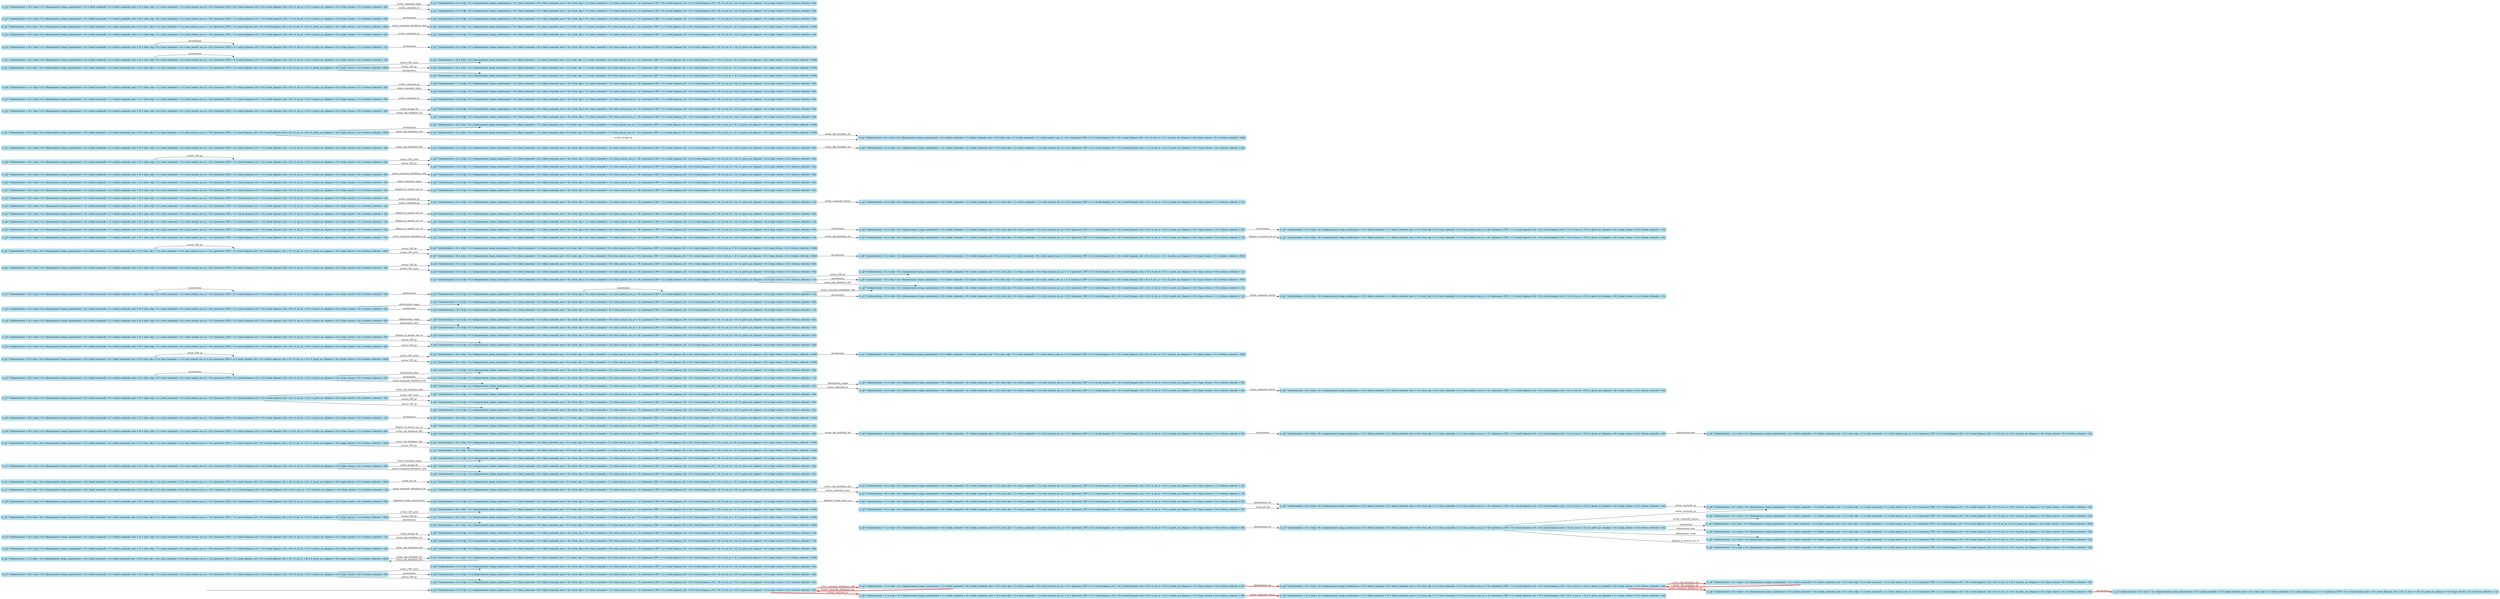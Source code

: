 digraph G {

	rankdir = LR;

	start_c_q0_11[style=invisible];

	node[shape=box, style="rounded, filled", color=lightblue2];

	c_q5_172[label="(c_q5 ≝ ((alimentation = 0) ∧ (cdp = 0) ∧ (depassement_temps_maintenance = 0) ∧ (dmd_commodo = 2) ∧ (dmd_commodo_user = 0) ∧ (etat_cdp = 1) ∧ (etat_commodo = 0) ∧ (etat_moteur_ess_av = 9) ∧ (presence_CDP = 1) ∧ (seuil_depasse_vit1 = 0) ∧ (seuil_depasse_vit2 = 0) ∧ (t_int_av = 5) ∧ (t_perte_acc_depasse = 0) ∧ (type_vitesse = 0) ∧ (vitesse_vehicule = 0)))"];
	c_q0_14[label="(c_q0 ≝ ((alimentation = 1) ∧ (cdp = 0) ∧ (depassement_temps_maintenance = 0) ∧ (dmd_commodo = 0) ∧ (dmd_commodo_user = 0) ∧ (etat_cdp = 0) ∧ (etat_commodo = 0) ∧ (etat_moteur_ess_av = 3) ∧ (presence_CDP = 1) ∧ (seuil_depasse_vit1 = 0) ∧ (seuil_depasse_vit2 = 0) ∧ (t_int_av = 4) ∧ (t_perte_acc_depasse = 0) ∧ (type_vitesse = 1) ∧ (vitesse_vehicule = 80)))"];
	c_q4_161[label="(c_q4 ≝ ((alimentation = 0) ∧ (cdp = 0) ∧ (depassement_temps_maintenance = 0) ∧ (dmd_commodo = 2) ∧ (dmd_commodo_user = 3) ∧ (etat_cdp = 0) ∧ (etat_commodo = 0) ∧ (etat_moteur_ess_av = 5) ∧ (presence_CDP = 1) ∧ (seuil_depasse_vit1 = 0) ∧ (seuil_depasse_vit2 = 0) ∧ (t_int_av = 4) ∧ (t_perte_acc_depasse = 0) ∧ (type_vitesse = 0) ∧ (vitesse_vehicule = 0)))"];
	c_q1_48[label="(c_q1 ≝ ((alimentation = 0) ∧ (cdp = 0) ∧ (depassement_temps_maintenance = 0) ∧ (dmd_commodo = 1) ∧ (dmd_commodo_user = 4) ∧ (etat_cdp = 0) ∧ (etat_commodo = 0) ∧ (etat_moteur_ess_av = 9) ∧ (presence_CDP = 1) ∧ (seuil_depasse_vit1 = 0) ∧ (seuil_depasse_vit2 = 0) ∧ (t_int_av = 4) ∧ (t_perte_acc_depasse = 0) ∧ (type_vitesse = 1) ∧ (vitesse_vehicule = 1)))"];
	c_q2_121[label="(c_q2 ≝ ((alimentation = 0) ∧ (cdp = 2) ∧ (depassement_temps_maintenance = 0) ∧ (dmd_commodo = 4) ∧ (dmd_commodo_user = 0) ∧ (etat_cdp = 1) ∧ (etat_commodo = 1) ∧ (etat_moteur_ess_av = 2) ∧ (presence_CDP = 1) ∧ (seuil_depasse_vit1 = 0) ∧ (seuil_depasse_vit2 = 0) ∧ (t_int_av = 3) ∧ (t_perte_acc_depasse = 0) ∧ (type_vitesse = 1) ∧ (vitesse_vehicule = 90)))"];
	c_q6_229[label="(c_q6 ≝ ((alimentation = 0) ∧ (cdp = 0) ∧ (depassement_temps_maintenance = 0) ∧ (dmd_commodo = 1) ∧ (dmd_commodo_user = 1) ∧ (etat_cdp = 1) ∧ (etat_commodo = 1) ∧ (etat_moteur_ess_av = 5) ∧ (presence_CDP = 0) ∧ (seuil_depasse_vit1 = 0) ∧ (seuil_depasse_vit2 = 0) ∧ (t_int_av = 0) ∧ (t_perte_acc_depasse = 0) ∧ (type_vitesse = 0) ∧ (vitesse_vehicule = 0)))"];
	c_q2_74[label="(c_q2 ≝ ((alimentation = 0) ∧ (cdp = 0) ∧ (depassement_temps_maintenance = 0) ∧ (dmd_commodo = 2) ∧ (dmd_commodo_user = 3) ∧ (etat_cdp = 1) ∧ (etat_commodo = 1) ∧ (etat_moteur_ess_av = 1) ∧ (presence_CDP = 1) ∧ (seuil_depasse_vit1 = 0) ∧ (seuil_depasse_vit2 = 0) ∧ (t_int_av = 0) ∧ (t_perte_acc_depasse = 0) ∧ (type_vitesse = 1) ∧ (vitesse_vehicule = 1)))"];
	c_q5_160[label="(c_q5 ≝ ((alimentation = 0) ∧ (cdp = 0) ∧ (depassement_temps_maintenance = 0) ∧ (dmd_commodo = 2) ∧ (dmd_commodo_user = 3) ∧ (etat_cdp = 1) ∧ (etat_commodo = 0) ∧ (etat_moteur_ess_av = 9) ∧ (presence_CDP = 1) ∧ (seuil_depasse_vit1 = 0) ∧ (seuil_depasse_vit2 = 0) ∧ (t_int_av = 5) ∧ (t_perte_acc_depasse = 0) ∧ (type_vitesse = 0) ∧ (vitesse_vehicule = 0)))"];
	c_q4_146[label="(c_q4 ≝ ((alimentation = 0) ∧ (cdp = 2) ∧ (depassement_temps_maintenance = 0) ∧ (dmd_commodo = 0) ∧ (dmd_commodo_user = 0) ∧ (etat_cdp = 1) ∧ (etat_commodo = 0) ∧ (etat_moteur_ess_av = 6) ∧ (presence_CDP = 1) ∧ (seuil_depasse_vit1 = 0) ∧ (seuil_depasse_vit2 = 0) ∧ (t_int_av = 0) ∧ (t_perte_acc_depasse = 0) ∧ (type_vitesse = 0) ∧ (vitesse_vehicule = 0)))"];
	c_q2_72[label="(c_q2 ≝ ((alimentation = 0) ∧ (cdp = 0) ∧ (depassement_temps_maintenance = 0) ∧ (dmd_commodo = 0) ∧ (dmd_commodo_user = 0) ∧ (etat_cdp = 1) ∧ (etat_commodo = 1) ∧ (etat_moteur_ess_av = 6) ∧ (presence_CDP = 0) ∧ (seuil_depasse_vit1 = 0) ∧ (seuil_depasse_vit2 = 0) ∧ (t_int_av = 2) ∧ (t_perte_acc_depasse = 0) ∧ (type_vitesse = 0) ∧ (vitesse_vehicule = 80)))"];
	c_q2_217[label="(c_q2 ≝ ((alimentation = 0) ∧ (cdp = 0) ∧ (depassement_temps_maintenance = 0) ∧ (dmd_commodo = 4) ∧ (dmd_commodo_user = 0) ∧ (etat_cdp = 1) ∧ (etat_commodo = 1) ∧ (etat_moteur_ess_av = 1) ∧ (presence_CDP = 0) ∧ (seuil_depasse_vit1 = 0) ∧ (seuil_depasse_vit2 = 0) ∧ (t_int_av = 3) ∧ (t_perte_acc_depasse = 0) ∧ (type_vitesse = 0) ∧ (vitesse_vehicule = 90)))"];
	c_q7_230[label="(c_q7 ≝ ((alimentation = 0) ∧ (cdp = 0) ∧ (depassement_temps_maintenance = 0) ∧ (dmd_commodo = 4) ∧ (dmd_commodo_user = 4) ∧ (etat_cdp = 0) ∧ (etat_commodo = 1) ∧ (etat_moteur_ess_av = 9) ∧ (presence_CDP = 1) ∧ (seuil_depasse_vit1 = 0) ∧ (seuil_depasse_vit2 = 0) ∧ (t_int_av = 4) ∧ (t_perte_acc_depasse = 0) ∧ (type_vitesse = 0) ∧ (vitesse_vehicule = 0)))"];
	c_q0_15[label="(c_q0 ≝ ((alimentation = 1) ∧ (cdp = 0) ∧ (depassement_temps_maintenance = 0) ∧ (dmd_commodo = 0) ∧ (dmd_commodo_user = 0) ∧ (etat_cdp = 1) ∧ (etat_commodo = 0) ∧ (etat_moteur_ess_av = 3) ∧ (presence_CDP = 1) ∧ (seuil_depasse_vit1 = 0) ∧ (seuil_depasse_vit2 = 0) ∧ (t_int_av = 3) ∧ (t_perte_acc_depasse = 0) ∧ (type_vitesse = 1) ∧ (vitesse_vehicule = 80)))"];
	c_q2_111[label="(c_q2 ≝ ((alimentation = 0) ∧ (cdp = 0) ∧ (depassement_temps_maintenance = 0) ∧ (dmd_commodo = 4) ∧ (dmd_commodo_user = 0) ∧ (etat_cdp = 0) ∧ (etat_commodo = 1) ∧ (etat_moteur_ess_av = 5) ∧ (presence_CDP = 1) ∧ (seuil_depasse_vit1 = 0) ∧ (seuil_depasse_vit2 = 0) ∧ (t_int_av = 4) ∧ (t_perte_acc_depasse = 0) ∧ (type_vitesse = 0) ∧ (vitesse_vehicule = 50)))"];
	c_q6_198[label="(c_q6 ≝ ((alimentation = 0) ∧ (cdp = 0) ∧ (depassement_temps_maintenance = 0) ∧ (dmd_commodo = 3) ∧ (dmd_commodo_user = 0) ∧ (etat_cdp = 1) ∧ (etat_commodo = 1) ∧ (etat_moteur_ess_av = 1) ∧ (presence_CDP = 1) ∧ (seuil_depasse_vit1 = 1) ∧ (seuil_depasse_vit2 = 1) ∧ (t_int_av = 0) ∧ (t_perte_acc_depasse = 0) ∧ (type_vitesse = 1) ∧ (vitesse_vehicule = 0)))"];
	c_q0_30[label="(c_q0 ≝ ((alimentation = 0) ∧ (cdp = 0) ∧ (depassement_temps_maintenance = 0) ∧ (dmd_commodo = 2) ∧ (dmd_commodo_user = 3) ∧ (etat_cdp = 1) ∧ (etat_commodo = 0) ∧ (etat_moteur_ess_av = 0) ∧ (presence_CDP = 1) ∧ (seuil_depasse_vit1 = 0) ∧ (seuil_depasse_vit2 = 0) ∧ (t_int_av = 5) ∧ (t_perte_acc_depasse = 0) ∧ (type_vitesse = 0) ∧ (vitesse_vehicule = 1)))"];
	c_q2_119[label="(c_q2 ≝ ((alimentation = 0) ∧ (cdp = 1) ∧ (depassement_temps_maintenance = 0) ∧ (dmd_commodo = 4) ∧ (dmd_commodo_user = 0) ∧ (etat_cdp = 1) ∧ (etat_commodo = 1) ∧ (etat_moteur_ess_av = 7) ∧ (presence_CDP = 1) ∧ (seuil_depasse_vit1 = 0) ∧ (seuil_depasse_vit2 = 0) ∧ (t_int_av = 3) ∧ (t_perte_acc_depasse = 0) ∧ (type_vitesse = 1) ∧ (vitesse_vehicule = 90)))"];
	c_q5_174[label="(c_q5 ≝ ((alimentation = 0) ∧ (cdp = 0) ∧ (depassement_temps_maintenance = 0) ∧ (dmd_commodo = 4) ∧ (dmd_commodo_user = 0) ∧ (etat_cdp = 0) ∧ (etat_commodo = 0) ∧ (etat_moteur_ess_av = 9) ∧ (presence_CDP = 1) ∧ (seuil_depasse_vit1 = 0) ∧ (seuil_depasse_vit2 = 0) ∧ (t_int_av = 4) ∧ (t_perte_acc_depasse = 0) ∧ (type_vitesse = 0) ∧ (vitesse_vehicule = 0)))"];
	c_q6_200[label="(c_q6 ≝ ((alimentation = 0) ∧ (cdp = 0) ∧ (depassement_temps_maintenance = 0) ∧ (dmd_commodo = 3) ∧ (dmd_commodo_user = 0) ∧ (etat_cdp = 1) ∧ (etat_commodo = 1) ∧ (etat_moteur_ess_av = 1) ∧ (presence_CDP = 1) ∧ (seuil_depasse_vit1 = 1) ∧ (seuil_depasse_vit2 = 1) ∧ (t_int_av = 0) ∧ (t_perte_acc_depasse = 0) ∧ (type_vitesse = 0) ∧ (vitesse_vehicule = 0)))"];
	c_q2_87[label="(c_q2 ≝ ((alimentation = 0) ∧ (cdp = 2) ∧ (depassement_temps_maintenance = 0) ∧ (dmd_commodo = 4) ∧ (dmd_commodo_user = 0) ∧ (etat_cdp = 1) ∧ (etat_commodo = 1) ∧ (etat_moteur_ess_av = 1) ∧ (presence_CDP = 1) ∧ (seuil_depasse_vit1 = 0) ∧ (seuil_depasse_vit2 = 0) ∧ (t_int_av = 3) ∧ (t_perte_acc_depasse = 0) ∧ (type_vitesse = 1) ∧ (vitesse_vehicule = 80)))"];
	c_q3_122[label="(c_q3 ≝ ((alimentation = 0) ∧ (cdp = 0) ∧ (depassement_temps_maintenance = 0) ∧ (dmd_commodo = 4) ∧ (dmd_commodo_user = 0) ∧ (etat_cdp = 1) ∧ (etat_commodo = 1) ∧ (etat_moteur_ess_av = 9) ∧ (presence_CDP = 1) ∧ (seuil_depasse_vit1 = 0) ∧ (seuil_depasse_vit2 = 0) ∧ (t_int_av = 3) ∧ (t_perte_acc_depasse = 0) ∧ (type_vitesse = 1) ∧ (vitesse_vehicule = 90)))"];
	c_q6_185[label="(c_q6 ≝ ((alimentation = 0) ∧ (cdp = 0) ∧ (depassement_temps_maintenance = 0) ∧ (dmd_commodo = 0) ∧ (dmd_commodo_user = 0) ∧ (etat_cdp = 1) ∧ (etat_commodo = 1) ∧ (etat_moteur_ess_av = 2) ∧ (presence_CDP = 0) ∧ (seuil_depasse_vit1 = 0) ∧ (seuil_depasse_vit2 = 0) ∧ (t_int_av = 0) ∧ (t_perte_acc_depasse = 0) ∧ (type_vitesse = 0) ∧ (vitesse_vehicule = 0)))"];
	c_q4_167[label="(c_q4 ≝ ((alimentation = 0) ∧ (cdp = 0) ∧ (depassement_temps_maintenance = 0) ∧ (dmd_commodo = 4) ∧ (dmd_commodo_user = 0) ∧ (etat_cdp = 1) ∧ (etat_commodo = 0) ∧ (etat_moteur_ess_av = 1) ∧ (presence_CDP = 1) ∧ (seuil_depasse_vit1 = 0) ∧ (seuil_depasse_vit2 = 0) ∧ (t_int_av = 0) ∧ (t_perte_acc_depasse = 0) ∧ (type_vitesse = 0) ∧ (vitesse_vehicule = 0)))"];
	c_q0_201[label="(c_q0 ≝ ((alimentation = 1) ∧ (cdp = 0) ∧ (depassement_temps_maintenance = 0) ∧ (dmd_commodo = 3) ∧ (dmd_commodo_user = 0) ∧ (etat_cdp = 1) ∧ (etat_commodo = 1) ∧ (etat_moteur_ess_av = 3) ∧ (presence_CDP = 1) ∧ (seuil_depasse_vit1 = 1) ∧ (seuil_depasse_vit2 = 1) ∧ (t_int_av = 0) ∧ (t_perte_acc_depasse = 0) ∧ (type_vitesse = 0) ∧ (vitesse_vehicule = 0)))"];
	c_q4_142[label="(c_q4 ≝ ((alimentation = 0) ∧ (cdp = 0) ∧ (depassement_temps_maintenance = 0) ∧ (dmd_commodo = 1) ∧ (dmd_commodo_user = 4) ∧ (etat_cdp = 0) ∧ (etat_commodo = 0) ∧ (etat_moteur_ess_av = 5) ∧ (presence_CDP = 1) ∧ (seuil_depasse_vit1 = 0) ∧ (seuil_depasse_vit2 = 0) ∧ (t_int_av = 4) ∧ (t_perte_acc_depasse = 0) ∧ (type_vitesse = 0) ∧ (vitesse_vehicule = 0)))"];
	c_q0_151[label="(c_q0 ≝ ((alimentation = 1) ∧ (cdp = 0) ∧ (depassement_temps_maintenance = 0) ∧ (dmd_commodo = 4) ∧ (dmd_commodo_user = 0) ∧ (etat_cdp = 0) ∧ (etat_commodo = 0) ∧ (etat_moteur_ess_av = 3) ∧ (presence_CDP = 1) ∧ (seuil_depasse_vit1 = 0) ∧ (seuil_depasse_vit2 = 0) ∧ (t_int_av = 4) ∧ (t_perte_acc_depasse = 0) ∧ (type_vitesse = 0) ∧ (vitesse_vehicule = 0)))"];
	c_q5_154[label="(c_q5 ≝ ((alimentation = 0) ∧ (cdp = 0) ∧ (depassement_temps_maintenance = 0) ∧ (dmd_commodo = 2) ∧ (dmd_commodo_user = 0) ∧ (etat_cdp = 1) ∧ (etat_commodo = 0) ∧ (etat_moteur_ess_av = 9) ∧ (presence_CDP = 1) ∧ (seuil_depasse_vit1 = 0) ∧ (seuil_depasse_vit2 = 0) ∧ (t_int_av = 0) ∧ (t_perte_acc_depasse = 0) ∧ (type_vitesse = 0) ∧ (vitesse_vehicule = 0)))"];
	c_q0_53[label="(c_q0 ≝ ((alimentation = 0) ∧ (cdp = 0) ∧ (depassement_temps_maintenance = 0) ∧ (dmd_commodo = 4) ∧ (dmd_commodo_user = 0) ∧ (etat_cdp = 1) ∧ (etat_commodo = 0) ∧ (etat_moteur_ess_av = 1) ∧ (presence_CDP = 1) ∧ (seuil_depasse_vit1 = 0) ∧ (seuil_depasse_vit2 = 0) ∧ (t_int_av = 0) ∧ (t_perte_acc_depasse = 0) ∧ (type_vitesse = 0) ∧ (vitesse_vehicule = 1)))"];
	c_q4_135[label="(c_q4 ≝ ((alimentation = 0) ∧ (cdp = 1) ∧ (depassement_temps_maintenance = 0) ∧ (dmd_commodo = 2) ∧ (dmd_commodo_user = 0) ∧ (etat_cdp = 1) ∧ (etat_commodo = 0) ∧ (etat_moteur_ess_av = 8) ∧ (presence_CDP = 1) ∧ (seuil_depasse_vit1 = 0) ∧ (seuil_depasse_vit2 = 0) ∧ (t_int_av = 5) ∧ (t_perte_acc_depasse = 0) ∧ (type_vitesse = 0) ∧ (vitesse_vehicule = 0)))"];
	c_q6_190[label="(c_q6 ≝ ((alimentation = 0) ∧ (cdp = 0) ∧ (depassement_temps_maintenance = 0) ∧ (dmd_commodo = 3) ∧ (dmd_commodo_user = 0) ∧ (etat_cdp = 1) ∧ (etat_commodo = 1) ∧ (etat_moteur_ess_av = 0) ∧ (presence_CDP = 1) ∧ (seuil_depasse_vit1 = 1) ∧ (seuil_depasse_vit2 = 1) ∧ (t_int_av = 0) ∧ (t_perte_acc_depasse = 0) ∧ (type_vitesse = 1) ∧ (vitesse_vehicule = 0)))"];
	c_q0_25[label="(c_q0 ≝ ((alimentation = 0) ∧ (cdp = 1) ∧ (depassement_temps_maintenance = 0) ∧ (dmd_commodo = 1) ∧ (dmd_commodo_user = 0) ∧ (etat_cdp = 1) ∧ (etat_commodo = 0) ∧ (etat_moteur_ess_av = 8) ∧ (presence_CDP = 1) ∧ (seuil_depasse_vit1 = 0) ∧ (seuil_depasse_vit2 = 0) ∧ (t_int_av = 2) ∧ (t_perte_acc_depasse = 0) ∧ (type_vitesse = 0) ∧ (vitesse_vehicule = 80)))"];
	c_q2_79[label="(c_q2 ≝ ((alimentation = 0) ∧ (cdp = 0) ∧ (depassement_temps_maintenance = 0) ∧ (dmd_commodo = 1) ∧ (dmd_commodo_user = 0) ∧ (etat_cdp = 1) ∧ (etat_commodo = 1) ∧ (etat_moteur_ess_av = 8) ∧ (presence_CDP = 1) ∧ (seuil_depasse_vit1 = 0) ∧ (seuil_depasse_vit2 = 0) ∧ (t_int_av = 0) ∧ (t_perte_acc_depasse = 0) ∧ (type_vitesse = 0) ∧ (vitesse_vehicule = 1)))"];
	c_q2_86[label="(c_q2 ≝ ((alimentation = 0) ∧ (cdp = 2) ∧ (depassement_temps_maintenance = 0) ∧ (dmd_commodo = 4) ∧ (dmd_commodo_user = 0) ∧ (etat_cdp = 1) ∧ (etat_commodo = 1) ∧ (etat_moteur_ess_av = 8) ∧ (presence_CDP = 1) ∧ (seuil_depasse_vit1 = 0) ∧ (seuil_depasse_vit2 = 0) ∧ (t_int_av = 2) ∧ (t_perte_acc_depasse = 0) ∧ (type_vitesse = 0) ∧ (vitesse_vehicule = 80)))"];
	c_q0_145[label="(c_q0 ≝ ((alimentation = 0) ∧ (cdp = 0) ∧ (depassement_temps_maintenance = 0) ∧ (dmd_commodo = 1) ∧ (dmd_commodo_user = 0) ∧ (etat_cdp = 0) ∧ (etat_commodo = 0) ∧ (etat_moteur_ess_av = 8) ∧ (presence_CDP = 1) ∧ (seuil_depasse_vit1 = 0) ∧ (seuil_depasse_vit2 = 0) ∧ (t_int_av = 4) ∧ (t_perte_acc_depasse = 0) ∧ (type_vitesse = 0) ∧ (vitesse_vehicule = 1)))"];
	c_q0_32[label="(c_q0 ≝ ((alimentation = 0) ∧ (cdp = 0) ∧ (depassement_temps_maintenance = 0) ∧ (dmd_commodo = 1) ∧ (dmd_commodo_user = 0) ∧ (etat_cdp = 0) ∧ (etat_commodo = 0) ∧ (etat_moteur_ess_av = 5) ∧ (presence_CDP = 1) ∧ (seuil_depasse_vit1 = 0) ∧ (seuil_depasse_vit2 = 0) ∧ (t_int_av = 4) ∧ (t_perte_acc_depasse = 0) ∧ (type_vitesse = 0) ∧ (vitesse_vehicule = 1)))"];
	c_q0_16[label="(c_q0 ≝ ((alimentation = 1) ∧ (cdp = 0) ∧ (depassement_temps_maintenance = 0) ∧ (dmd_commodo = 3) ∧ (dmd_commodo_user = 0) ∧ (etat_cdp = 1) ∧ (etat_commodo = 1) ∧ (etat_moteur_ess_av = 1) ∧ (presence_CDP = 1) ∧ (seuil_depasse_vit1 = 1) ∧ (seuil_depasse_vit2 = 1) ∧ (t_int_av = 0) ∧ (t_perte_acc_depasse = 0) ∧ (type_vitesse = 1) ∧ (vitesse_vehicule = 1)))"];
	c_q0_213[label="(c_q0 ≝ ((alimentation = 1) ∧ (cdp = 0) ∧ (depassement_temps_maintenance = 0) ∧ (dmd_commodo = 4) ∧ (dmd_commodo_user = 0) ∧ (etat_cdp = 1) ∧ (etat_commodo = 1) ∧ (etat_moteur_ess_av = 3) ∧ (presence_CDP = 0) ∧ (seuil_depasse_vit1 = 0) ∧ (seuil_depasse_vit2 = 0) ∧ (t_int_av = 0) ∧ (t_perte_acc_depasse = 0) ∧ (type_vitesse = 0) ∧ (vitesse_vehicule = 0)))"];
	c_q1_50[label="(c_q1 ≝ ((alimentation = 0) ∧ (cdp = 0) ∧ (depassement_temps_maintenance = 0) ∧ (dmd_commodo = 2) ∧ (dmd_commodo_user = 0) ∧ (etat_cdp = 0) ∧ (etat_commodo = 0) ∧ (etat_moteur_ess_av = 9) ∧ (presence_CDP = 1) ∧ (seuil_depasse_vit1 = 0) ∧ (seuil_depasse_vit2 = 0) ∧ (t_int_av = 4) ∧ (t_perte_acc_depasse = 0) ∧ (type_vitesse = 0) ∧ (vitesse_vehicule = 4)))"];
	c_q0_143[label="(c_q0 ≝ ((alimentation = 2) ∧ (cdp = 0) ∧ (depassement_temps_maintenance = 0) ∧ (dmd_commodo = 1) ∧ (dmd_commodo_user = 4) ∧ (etat_cdp = 0) ∧ (etat_commodo = 0) ∧ (etat_moteur_ess_av = 2) ∧ (presence_CDP = 1) ∧ (seuil_depasse_vit1 = 0) ∧ (seuil_depasse_vit2 = 0) ∧ (t_int_av = 4) ∧ (t_perte_acc_depasse = 0) ∧ (type_vitesse = 0) ∧ (vitesse_vehicule = 0)))"];
	c_q1_157[label="(c_q1 ≝ ((alimentation = 0) ∧ (cdp = 0) ∧ (depassement_temps_maintenance = 0) ∧ (dmd_commodo = 4) ∧ (dmd_commodo_user = 0) ∧ (etat_cdp = 0) ∧ (etat_commodo = 0) ∧ (etat_moteur_ess_av = 9) ∧ (presence_CDP = 1) ∧ (seuil_depasse_vit1 = 0) ∧ (seuil_depasse_vit2 = 0) ∧ (t_int_av = 4) ∧ (t_perte_acc_depasse = 0) ∧ (type_vitesse = 0) ∧ (vitesse_vehicule = 1)))"];
	c_q0_215[label="(c_q0 ≝ ((alimentation = 2) ∧ (cdp = 0) ∧ (depassement_temps_maintenance = 0) ∧ (dmd_commodo = 4) ∧ (dmd_commodo_user = 0) ∧ (etat_cdp = 1) ∧ (etat_commodo = 1) ∧ (etat_moteur_ess_av = 2) ∧ (presence_CDP = 0) ∧ (seuil_depasse_vit1 = 0) ∧ (seuil_depasse_vit2 = 0) ∧ (t_int_av = 0) ∧ (t_perte_acc_depasse = 0) ∧ (type_vitesse = 0) ∧ (vitesse_vehicule = 0)))"];
	c_q6_227[label="(c_q6 ≝ ((alimentation = 0) ∧ (cdp = 0) ∧ (depassement_temps_maintenance = 0) ∧ (dmd_commodo = 3) ∧ (dmd_commodo_user = 3) ∧ (etat_cdp = 1) ∧ (etat_commodo = 1) ∧ (etat_moteur_ess_av = 0) ∧ (presence_CDP = 0) ∧ (seuil_depasse_vit1 = 0) ∧ (seuil_depasse_vit2 = 0) ∧ (t_int_av = 0) ∧ (t_perte_acc_depasse = 0) ∧ (type_vitesse = 0) ∧ (vitesse_vehicule = 0)))"];
	c_q2_105[label="(c_q2 ≝ ((alimentation = 0) ∧ (cdp = 0) ∧ (depassement_temps_maintenance = 0) ∧ (dmd_commodo = 3) ∧ (dmd_commodo_user = 3) ∧ (etat_cdp = 1) ∧ (etat_commodo = 1) ∧ (etat_moteur_ess_av = 0) ∧ (presence_CDP = 1) ∧ (seuil_depasse_vit1 = 0) ∧ (seuil_depasse_vit2 = 0) ∧ (t_int_av = 0) ∧ (t_perte_acc_depasse = 0) ∧ (type_vitesse = 1) ∧ (vitesse_vehicule = 1)))"];
	c_q3_219[label="(c_q3 ≝ ((alimentation = 0) ∧ (cdp = 0) ∧ (depassement_temps_maintenance = 0) ∧ (dmd_commodo = 4) ∧ (dmd_commodo_user = 0) ∧ (etat_cdp = 0) ∧ (etat_commodo = 1) ∧ (etat_moteur_ess_av = 9) ∧ (presence_CDP = 1) ∧ (seuil_depasse_vit1 = 0) ∧ (seuil_depasse_vit2 = 0) ∧ (t_int_av = 4) ∧ (t_perte_acc_depasse = 0) ∧ (type_vitesse = 0) ∧ (vitesse_vehicule = 1)))"];
	c_q3_114[label="(c_q3 ≝ ((alimentation = 0) ∧ (cdp = 0) ∧ (depassement_temps_maintenance = 0) ∧ (dmd_commodo = 2) ∧ (dmd_commodo_user = 0) ∧ (etat_cdp = 0) ∧ (etat_commodo = 1) ∧ (etat_moteur_ess_av = 9) ∧ (presence_CDP = 1) ∧ (seuil_depasse_vit1 = 0) ∧ (seuil_depasse_vit2 = 0) ∧ (t_int_av = 1) ∧ (t_perte_acc_depasse = 0) ∧ (type_vitesse = 1) ∧ (vitesse_vehicule = 5)))"];
	c_q0_7[label="(c_q0 ≝ ((alimentation = 2) ∧ (cdp = 2) ∧ (depassement_temps_maintenance = 1) ∧ (dmd_commodo = 0) ∧ (dmd_commodo_user = 1) ∧ (etat_cdp = 1) ∧ (etat_commodo = 1) ∧ (etat_moteur_ess_av = 2) ∧ (presence_CDP = 1) ∧ (seuil_depasse_vit1 = 0) ∧ (seuil_depasse_vit2 = 0) ∧ (t_int_av = 0) ∧ (t_perte_acc_depasse = 1) ∧ (type_vitesse = 0) ∧ (vitesse_vehicule = 0)))"];
	c_q4_171[label="(c_q4 ≝ ((alimentation = 0) ∧ (cdp = 2) ∧ (depassement_temps_maintenance = 0) ∧ (dmd_commodo = 2) ∧ (dmd_commodo_user = 0) ∧ (etat_cdp = 1) ∧ (etat_commodo = 0) ∧ (etat_moteur_ess_av = 2) ∧ (presence_CDP = 1) ∧ (seuil_depasse_vit1 = 0) ∧ (seuil_depasse_vit2 = 0) ∧ (t_int_av = 5) ∧ (t_perte_acc_depasse = 0) ∧ (type_vitesse = 0) ∧ (vitesse_vehicule = 0)))"];
	c_q6_177[label="(c_q6 ≝ ((alimentation = 0) ∧ (cdp = 0) ∧ (depassement_temps_maintenance = 0) ∧ (dmd_commodo = 0) ∧ (dmd_commodo_user = 0) ∧ (etat_cdp = 1) ∧ (etat_commodo = 1) ∧ (etat_moteur_ess_av = 2) ∧ (presence_CDP = 1) ∧ (seuil_depasse_vit1 = 0) ∧ (seuil_depasse_vit2 = 0) ∧ (t_int_av = 0) ∧ (t_perte_acc_depasse = 0) ∧ (type_vitesse = 1) ∧ (vitesse_vehicule = 0)))"];
	c_q0_61[label="(c_q0 ≝ ((alimentation = 0) ∧ (cdp = 0) ∧ (depassement_temps_maintenance = 0) ∧ (dmd_commodo = 4) ∧ (dmd_commodo_user = 0) ∧ (etat_cdp = 1) ∧ (etat_commodo = 0) ∧ (etat_moteur_ess_av = 1) ∧ (presence_CDP = 1) ∧ (seuil_depasse_vit1 = 0) ∧ (seuil_depasse_vit2 = 0) ∧ (t_int_av = 3) ∧ (t_perte_acc_depasse = 0) ∧ (type_vitesse = 0) ∧ (vitesse_vehicule = 90)))"];
	c_q2_73[label="(c_q2 ≝ ((alimentation = 0) ∧ (cdp = 0) ∧ (depassement_temps_maintenance = 0) ∧ (dmd_commodo = 0) ∧ (dmd_commodo_user = 0) ∧ (etat_cdp = 1) ∧ (etat_commodo = 1) ∧ (etat_moteur_ess_av = 2) ∧ (presence_CDP = 0) ∧ (seuil_depasse_vit1 = 0) ∧ (seuil_depasse_vit2 = 0) ∧ (t_int_av = 2) ∧ (t_perte_acc_depasse = 0) ∧ (type_vitesse = 0) ∧ (vitesse_vehicule = 80)))"];
	c_q6_183[label="(c_q6 ≝ ((alimentation = 0) ∧ (cdp = 0) ∧ (depassement_temps_maintenance = 0) ∧ (dmd_commodo = 1) ∧ (dmd_commodo_user = 1) ∧ (etat_cdp = 0) ∧ (etat_commodo = 1) ∧ (etat_moteur_ess_av = 5) ∧ (presence_CDP = 1) ∧ (seuil_depasse_vit1 = 0) ∧ (seuil_depasse_vit2 = 0) ∧ (t_int_av = 0) ∧ (t_perte_acc_depasse = 0) ∧ (type_vitesse = 0) ∧ (vitesse_vehicule = 0)))"];
	c_q2_117[label="(c_q2 ≝ ((alimentation = 0) ∧ (cdp = 0) ∧ (depassement_temps_maintenance = 0) ∧ (dmd_commodo = 4) ∧ (dmd_commodo_user = 0) ∧ (etat_cdp = 1) ∧ (etat_commodo = 1) ∧ (etat_moteur_ess_av = 1) ∧ (presence_CDP = 1) ∧ (seuil_depasse_vit1 = 0) ∧ (seuil_depasse_vit2 = 0) ∧ (t_int_av = 2) ∧ (t_perte_acc_depasse = 0) ∧ (type_vitesse = 0) ∧ (vitesse_vehicule = 50)))"];
	c_q2_107[label="(c_q2 ≝ ((alimentation = 0) ∧ (cdp = 0) ∧ (depassement_temps_maintenance = 0) ∧ (dmd_commodo = 1) ∧ (dmd_commodo_user = 1) ∧ (etat_cdp = 0) ∧ (etat_commodo = 1) ∧ (etat_moteur_ess_av = 5) ∧ (presence_CDP = 1) ∧ (seuil_depasse_vit1 = 0) ∧ (seuil_depasse_vit2 = 0) ∧ (t_int_av = 0) ∧ (t_perte_acc_depasse = 0) ∧ (type_vitesse = 1) ∧ (vitesse_vehicule = 1)))"];
	c_q4_137[label="(c_q4 ≝ ((alimentation = 0) ∧ (cdp = 2) ∧ (depassement_temps_maintenance = 0) ∧ (dmd_commodo = 2) ∧ (dmd_commodo_user = 0) ∧ (etat_cdp = 1) ∧ (etat_commodo = 0) ∧ (etat_moteur_ess_av = 8) ∧ (presence_CDP = 1) ∧ (seuil_depasse_vit1 = 0) ∧ (seuil_depasse_vit2 = 0) ∧ (t_int_av = 5) ∧ (t_perte_acc_depasse = 0) ∧ (type_vitesse = 0) ∧ (vitesse_vehicule = 0)))"];
	c_q4_207[label="(c_q4 ≝ ((alimentation = 0) ∧ (cdp = 0) ∧ (depassement_temps_maintenance = 0) ∧ (dmd_commodo = 2) ∧ (dmd_commodo_user = 0) ∧ (etat_cdp = 1) ∧ (etat_commodo = 0) ∧ (etat_moteur_ess_av = 6) ∧ (presence_CDP = 1) ∧ (seuil_depasse_vit1 = 0) ∧ (seuil_depasse_vit2 = 0) ∧ (t_int_av = 5) ∧ (t_perte_acc_depasse = 0) ∧ (type_vitesse = 0) ∧ (vitesse_vehicule = 0)))"];
	c_q6_197[label="(c_q6 ≝ ((alimentation = 0) ∧ (cdp = 2) ∧ (depassement_temps_maintenance = 0) ∧ (dmd_commodo = 4) ∧ (dmd_commodo_user = 0) ∧ (etat_cdp = 1) ∧ (etat_commodo = 1) ∧ (etat_moteur_ess_av = 8) ∧ (presence_CDP = 1) ∧ (seuil_depasse_vit1 = 0) ∧ (seuil_depasse_vit2 = 0) ∧ (t_int_av = 0) ∧ (t_perte_acc_depasse = 0) ∧ (type_vitesse = 0) ∧ (vitesse_vehicule = 0)))"];
	c_q0_29[label="(c_q0 ≝ ((alimentation = 0) ∧ (cdp = 2) ∧ (depassement_temps_maintenance = 0) ∧ (dmd_commodo = 1) ∧ (dmd_commodo_user = 0) ∧ (etat_cdp = 1) ∧ (etat_commodo = 0) ∧ (etat_moteur_ess_av = 1) ∧ (presence_CDP = 1) ∧ (seuil_depasse_vit1 = 0) ∧ (seuil_depasse_vit2 = 0) ∧ (t_int_av = 3) ∧ (t_perte_acc_depasse = 0) ∧ (type_vitesse = 1) ∧ (vitesse_vehicule = 80)))"];
	c_q6_243[label="(c_q6 ≝ ((alimentation = 0) ∧ (cdp = 2) ∧ (depassement_temps_maintenance = 0) ∧ (dmd_commodo = 4) ∧ (dmd_commodo_user = 0) ∧ (etat_cdp = 1) ∧ (etat_commodo = 1) ∧ (etat_moteur_ess_av = 2) ∧ (presence_CDP = 1) ∧ (seuil_depasse_vit1 = 0) ∧ (seuil_depasse_vit2 = 0) ∧ (t_int_av = 0) ∧ (t_perte_acc_depasse = 0) ∧ (type_vitesse = 0) ∧ (vitesse_vehicule = 0)))"];
	c_q7_208[label="(c_q7 ≝ ((alimentation = 0) ∧ (cdp = 0) ∧ (depassement_temps_maintenance = 0) ∧ (dmd_commodo = 2) ∧ (dmd_commodo_user = 0) ∧ (etat_cdp = 1) ∧ (etat_commodo = 1) ∧ (etat_moteur_ess_av = 9) ∧ (presence_CDP = 1) ∧ (seuil_depasse_vit1 = 1) ∧ (seuil_depasse_vit2 = 1) ∧ (t_int_av = 5) ∧ (t_perte_acc_depasse = 0) ∧ (type_vitesse = 0) ∧ (vitesse_vehicule = 0)))"];
	c_q0_45[label="(c_q0 ≝ ((alimentation = 0) ∧ (cdp = 0) ∧ (depassement_temps_maintenance = 0) ∧ (dmd_commodo = 1) ∧ (dmd_commodo_user = 4) ∧ (etat_cdp = 0) ∧ (etat_commodo = 0) ∧ (etat_moteur_ess_av = 5) ∧ (presence_CDP = 1) ∧ (seuil_depasse_vit1 = 0) ∧ (seuil_depasse_vit2 = 0) ∧ (t_int_av = 4) ∧ (t_perte_acc_depasse = 0) ∧ (type_vitesse = 1) ∧ (vitesse_vehicule = 1)))"];
	c_q0_51[label="(c_q0 ≝ ((alimentation = 0) ∧ (cdp = 0) ∧ (depassement_temps_maintenance = 0) ∧ (dmd_commodo = 2) ∧ (dmd_commodo_user = 0) ∧ (etat_cdp = 0) ∧ (etat_commodo = 0) ∧ (etat_moteur_ess_av = 8) ∧ (presence_CDP = 1) ∧ (seuil_depasse_vit1 = 0) ∧ (seuil_depasse_vit2 = 0) ∧ (t_int_av = 4) ∧ (t_perte_acc_depasse = 0) ∧ (type_vitesse = 0) ∧ (vitesse_vehicule = 4)))"];
	c_q0_99[label="(c_q0 ≝ ((alimentation = 0) ∧ (cdp = 0) ∧ (depassement_temps_maintenance = 0) ∧ (dmd_commodo = 4) ∧ (dmd_commodo_user = 0) ∧ (etat_cdp = 0) ∧ (etat_commodo = 0) ∧ (etat_moteur_ess_av = 5) ∧ (presence_CDP = 1) ∧ (seuil_depasse_vit1 = 0) ∧ (seuil_depasse_vit2 = 0) ∧ (t_int_av = 4) ∧ (t_perte_acc_depasse = 0) ∧ (type_vitesse = 0) ∧ (vitesse_vehicule = 1)))"];
	c_q3_124[label="(c_q3 ≝ ((alimentation = 0) ∧ (cdp = 0) ∧ (depassement_temps_maintenance = 0) ∧ (dmd_commodo = 1) ∧ (dmd_commodo_user = 0) ∧ (etat_cdp = 1) ∧ (etat_commodo = 1) ∧ (etat_moteur_ess_av = 9) ∧ (presence_CDP = 1) ∧ (seuil_depasse_vit1 = 0) ∧ (seuil_depasse_vit2 = 0) ∧ (t_int_av = 2) ∧ (t_perte_acc_depasse = 0) ∧ (type_vitesse = 0) ∧ (vitesse_vehicule = 80)))"];
	c_q5_162[label="(c_q5 ≝ ((alimentation = 0) ∧ (cdp = 0) ∧ (depassement_temps_maintenance = 0) ∧ (dmd_commodo = 0) ∧ (dmd_commodo_user = 0) ∧ (etat_cdp = 0) ∧ (etat_commodo = 0) ∧ (etat_moteur_ess_av = 9) ∧ (presence_CDP = 1) ∧ (seuil_depasse_vit1 = 0) ∧ (seuil_depasse_vit2 = 0) ∧ (t_int_av = 4) ∧ (t_perte_acc_depasse = 0) ∧ (type_vitesse = 0) ∧ (vitesse_vehicule = 0)))"];
	c_q0_28[label="(c_q0 ≝ ((alimentation = 0) ∧ (cdp = 2) ∧ (depassement_temps_maintenance = 0) ∧ (dmd_commodo = 1) ∧ (dmd_commodo_user = 0) ∧ (etat_cdp = 1) ∧ (etat_commodo = 0) ∧ (etat_moteur_ess_av = 8) ∧ (presence_CDP = 1) ∧ (seuil_depasse_vit1 = 0) ∧ (seuil_depasse_vit2 = 0) ∧ (t_int_av = 2) ∧ (t_perte_acc_depasse = 0) ∧ (type_vitesse = 0) ∧ (vitesse_vehicule = 80)))"];
	c_q7_224[label="(c_q7 ≝ ((alimentation = 0) ∧ (cdp = 0) ∧ (depassement_temps_maintenance = 0) ∧ (dmd_commodo = 1) ∧ (dmd_commodo_user = 1) ∧ (etat_cdp = 1) ∧ (etat_commodo = 1) ∧ (etat_moteur_ess_av = 9) ∧ (presence_CDP = 1) ∧ (seuil_depasse_vit1 = 0) ∧ (seuil_depasse_vit2 = 0) ∧ (t_int_av = 0) ∧ (t_perte_acc_depasse = 0) ∧ (type_vitesse = 1) ∧ (vitesse_vehicule = 0)))"];
	c_q0_5[label="(c_q0 ≝ ((alimentation = 1) ∧ (cdp = 0) ∧ (depassement_temps_maintenance = 0) ∧ (dmd_commodo = 3) ∧ (dmd_commodo_user = 3) ∧ (etat_cdp = 1) ∧ (etat_commodo = 1) ∧ (etat_moteur_ess_av = 0) ∧ (presence_CDP = 1) ∧ (seuil_depasse_vit1 = 0) ∧ (seuil_depasse_vit2 = 0) ∧ (t_int_av = 0) ∧ (t_perte_acc_depasse = 0) ∧ (type_vitesse = 1) ∧ (vitesse_vehicule = 4)))"];
	c_q0_31[label="(c_q0 ≝ ((alimentation = 0) ∧ (cdp = 0) ∧ (depassement_temps_maintenance = 0) ∧ (dmd_commodo = 2) ∧ (dmd_commodo_user = 3) ∧ (etat_cdp = 1) ∧ (etat_commodo = 0) ∧ (etat_moteur_ess_av = 1) ∧ (presence_CDP = 1) ∧ (seuil_depasse_vit1 = 0) ∧ (seuil_depasse_vit2 = 0) ∧ (t_int_av = 3) ∧ (t_perte_acc_depasse = 0) ∧ (type_vitesse = 0) ∧ (vitesse_vehicule = 90)))"];
	c_q6_225[label="(c_q6 ≝ ((alimentation = 0) ∧ (cdp = 0) ∧ (depassement_temps_maintenance = 0) ∧ (dmd_commodo = 2) ∧ (dmd_commodo_user = 2) ∧ (etat_cdp = 1) ∧ (etat_commodo = 1) ∧ (etat_moteur_ess_av = 1) ∧ (presence_CDP = 1) ∧ (seuil_depasse_vit1 = 0) ∧ (seuil_depasse_vit2 = 0) ∧ (t_int_av = 0) ∧ (t_perte_acc_depasse = 0) ∧ (type_vitesse = 1) ∧ (vitesse_vehicule = 0)))"];
	c_q0_57[label="(c_q0 ≝ ((alimentation = 0) ∧ (cdp = 2) ∧ (depassement_temps_maintenance = 0) ∧ (dmd_commodo = 1) ∧ (dmd_commodo_user = 0) ∧ (etat_cdp = 1) ∧ (etat_commodo = 0) ∧ (etat_moteur_ess_av = 2) ∧ (presence_CDP = 1) ∧ (seuil_depasse_vit1 = 0) ∧ (seuil_depasse_vit2 = 0) ∧ (t_int_av = 2) ∧ (t_perte_acc_depasse = 0) ∧ (type_vitesse = 0) ∧ (vitesse_vehicule = 80)))"];
	c_q2_89[label="(c_q2 ≝ ((alimentation = 0) ∧ (cdp = 0) ∧ (depassement_temps_maintenance = 0) ∧ (dmd_commodo = 4) ∧ (dmd_commodo_user = 0) ∧ (etat_cdp = 0) ∧ (etat_commodo = 1) ∧ (etat_moteur_ess_av = 5) ∧ (presence_CDP = 1) ∧ (seuil_depasse_vit1 = 0) ∧ (seuil_depasse_vit2 = 0) ∧ (t_int_av = 4) ∧ (t_perte_acc_depasse = 0) ∧ (type_vitesse = 0) ∧ (vitesse_vehicule = 1)))"];
	c_q2_125[label="(c_q2 ≝ ((alimentation = 0) ∧ (cdp = 0) ∧ (depassement_temps_maintenance = 0) ∧ (dmd_commodo = 1) ∧ (dmd_commodo_user = 0) ∧ (etat_cdp = 1) ∧ (etat_commodo = 1) ∧ (etat_moteur_ess_av = 1) ∧ (presence_CDP = 1) ∧ (seuil_depasse_vit1 = 0) ∧ (seuil_depasse_vit2 = 0) ∧ (t_int_av = 3) ∧ (t_perte_acc_depasse = 0) ∧ (type_vitesse = 0) ∧ (vitesse_vehicule = 90)))"];
	c_q1_42[label="(c_q1 ≝ ((alimentation = 0) ∧ (cdp = 0) ∧ (depassement_temps_maintenance = 0) ∧ (dmd_commodo = 4) ∧ (dmd_commodo_user = 4) ∧ (etat_cdp = 0) ∧ (etat_commodo = 0) ∧ (etat_moteur_ess_av = 9) ∧ (presence_CDP = 1) ∧ (seuil_depasse_vit1 = 0) ∧ (seuil_depasse_vit2 = 0) ∧ (t_int_av = 4) ∧ (t_perte_acc_depasse = 0) ∧ (type_vitesse = 1) ∧ (vitesse_vehicule = 1)))"];
	c_q6_191[label="(c_q6 ≝ ((alimentation = 0) ∧ (cdp = 0) ∧ (depassement_temps_maintenance = 0) ∧ (dmd_commodo = 3) ∧ (dmd_commodo_user = 0) ∧ (etat_cdp = 1) ∧ (etat_commodo = 1) ∧ (etat_moteur_ess_av = 8) ∧ (presence_CDP = 1) ∧ (seuil_depasse_vit1 = 1) ∧ (seuil_depasse_vit2 = 1) ∧ (t_int_av = 0) ∧ (t_perte_acc_depasse = 0) ∧ (type_vitesse = 1) ∧ (vitesse_vehicule = 0)))"];
	c_q0_141[label="(c_q0 ≝ ((alimentation = 1) ∧ (cdp = 0) ∧ (depassement_temps_maintenance = 0) ∧ (dmd_commodo = 1) ∧ (dmd_commodo_user = 4) ∧ (etat_cdp = 0) ∧ (etat_commodo = 0) ∧ (etat_moteur_ess_av = 3) ∧ (presence_CDP = 1) ∧ (seuil_depasse_vit1 = 0) ∧ (seuil_depasse_vit2 = 0) ∧ (t_int_av = 4) ∧ (t_perte_acc_depasse = 0) ∧ (type_vitesse = 0) ∧ (vitesse_vehicule = 0)))"];
	c_q0_153[label="(c_q0 ≝ ((alimentation = 2) ∧ (cdp = 0) ∧ (depassement_temps_maintenance = 0) ∧ (dmd_commodo = 2) ∧ (dmd_commodo_user = 0) ∧ (etat_cdp = 1) ∧ (etat_commodo = 0) ∧ (etat_moteur_ess_av = 2) ∧ (presence_CDP = 1) ∧ (seuil_depasse_vit1 = 0) ∧ (seuil_depasse_vit2 = 0) ∧ (t_int_av = 0) ∧ (t_perte_acc_depasse = 0) ∧ (type_vitesse = 0) ∧ (vitesse_vehicule = 0)))"];
	c_q1_60[label="(c_q1 ≝ ((alimentation = 0) ∧ (cdp = 0) ∧ (depassement_temps_maintenance = 0) ∧ (dmd_commodo = 4) ∧ (dmd_commodo_user = 0) ∧ (etat_cdp = 1) ∧ (etat_commodo = 0) ∧ (etat_moteur_ess_av = 9) ∧ (presence_CDP = 1) ∧ (seuil_depasse_vit1 = 0) ∧ (seuil_depasse_vit2 = 0) ∧ (t_int_av = 0) ∧ (t_perte_acc_depasse = 0) ∧ (type_vitesse = 0) ∧ (vitesse_vehicule = 1)))"];
	c_q6_235[label="(c_q6 ≝ ((alimentation = 0) ∧ (cdp = 0) ∧ (depassement_temps_maintenance = 0) ∧ (dmd_commodo = 2) ∧ (dmd_commodo_user = 0) ∧ (etat_cdp = 1) ∧ (etat_commodo = 1) ∧ (etat_moteur_ess_av = 5) ∧ (presence_CDP = 1) ∧ (seuil_depasse_vit1 = 1) ∧ (seuil_depasse_vit2 = 1) ∧ (t_int_av = 5) ∧ (t_perte_acc_depasse = 0) ∧ (type_vitesse = 0) ∧ (vitesse_vehicule = 0)))"];
	c_q4_144[label="(c_q4 ≝ ((alimentation = 0) ∧ (cdp = 0) ∧ (depassement_temps_maintenance = 0) ∧ (dmd_commodo = 1) ∧ (dmd_commodo_user = 0) ∧ (etat_cdp = 0) ∧ (etat_commodo = 0) ∧ (etat_moteur_ess_av = 8) ∧ (presence_CDP = 1) ∧ (seuil_depasse_vit1 = 0) ∧ (seuil_depasse_vit2 = 0) ∧ (t_int_av = 4) ∧ (t_perte_acc_depasse = 0) ∧ (type_vitesse = 0) ∧ (vitesse_vehicule = 0)))"];
	c_q2_76[label="(c_q2 ≝ ((alimentation = 0) ∧ (cdp = 0) ∧ (depassement_temps_maintenance = 0) ∧ (dmd_commodo = 1) ∧ (dmd_commodo_user = 0) ∧ (etat_cdp = 0) ∧ (etat_commodo = 1) ∧ (etat_moteur_ess_av = 5) ∧ (presence_CDP = 1) ∧ (seuil_depasse_vit1 = 0) ∧ (seuil_depasse_vit2 = 0) ∧ (t_int_av = 0) ∧ (t_perte_acc_depasse = 0) ∧ (type_vitesse = 0) ∧ (vitesse_vehicule = 1)))"];
	c_q4_173[label="(c_q4 ≝ ((alimentation = 0) ∧ (cdp = 0) ∧ (depassement_temps_maintenance = 0) ∧ (dmd_commodo = 2) ∧ (dmd_commodo_user = 0) ∧ (etat_cdp = 1) ∧ (etat_commodo = 0) ∧ (etat_moteur_ess_av = 1) ∧ (presence_CDP = 1) ∧ (seuil_depasse_vit1 = 0) ∧ (seuil_depasse_vit2 = 0) ∧ (t_int_av = 0) ∧ (t_perte_acc_depasse = 0) ∧ (type_vitesse = 0) ∧ (vitesse_vehicule = 0)))"];
	c_q0_203[label="(c_q0 ≝ ((alimentation = 2) ∧ (cdp = 0) ∧ (depassement_temps_maintenance = 0) ∧ (dmd_commodo = 4) ∧ (dmd_commodo_user = 0) ∧ (etat_cdp = 0) ∧ (etat_commodo = 1) ∧ (etat_moteur_ess_av = 2) ∧ (presence_CDP = 1) ∧ (seuil_depasse_vit1 = 0) ∧ (seuil_depasse_vit2 = 0) ∧ (t_int_av = 4) ∧ (t_perte_acc_depasse = 0) ∧ (type_vitesse = 0) ∧ (vitesse_vehicule = 0)))"];
	c_q2_71[label="(c_q2 ≝ ((alimentation = 0) ∧ (cdp = 0) ∧ (depassement_temps_maintenance = 0) ∧ (dmd_commodo = 1) ∧ (dmd_commodo_user = 1) ∧ (etat_cdp = 1) ∧ (etat_commodo = 1) ∧ (etat_moteur_ess_av = 5) ∧ (presence_CDP = 1) ∧ (seuil_depasse_vit1 = 0) ∧ (seuil_depasse_vit2 = 0) ∧ (t_int_av = 0) ∧ (t_perte_acc_depasse = 0) ∧ (type_vitesse = 1) ∧ (vitesse_vehicule = 1)))"];
	c_q0_55[label="(c_q0 ≝ ((alimentation = 0) ∧ (cdp = 1) ∧ (depassement_temps_maintenance = 0) ∧ (dmd_commodo = 1) ∧ (dmd_commodo_user = 0) ∧ (etat_cdp = 1) ∧ (etat_commodo = 0) ∧ (etat_moteur_ess_av = 7) ∧ (presence_CDP = 1) ∧ (seuil_depasse_vit1 = 0) ∧ (seuil_depasse_vit2 = 0) ∧ (t_int_av = 2) ∧ (t_perte_acc_depasse = 0) ∧ (type_vitesse = 0) ∧ (vitesse_vehicule = 80)))"];
	c_q0_49[label="(c_q0 ≝ ((alimentation = 0) ∧ (cdp = 0) ∧ (depassement_temps_maintenance = 0) ∧ (dmd_commodo = 1) ∧ (dmd_commodo_user = 4) ∧ (etat_cdp = 1) ∧ (etat_commodo = 0) ∧ (etat_moteur_ess_av = 6) ∧ (presence_CDP = 1) ∧ (seuil_depasse_vit1 = 0) ∧ (seuil_depasse_vit2 = 0) ∧ (t_int_av = 0) ∧ (t_perte_acc_depasse = 0) ∧ (type_vitesse = 1) ∧ (vitesse_vehicule = 1)))"];
	c_q3_106[label="(c_q3 ≝ ((alimentation = 0) ∧ (cdp = 0) ∧ (depassement_temps_maintenance = 0) ∧ (dmd_commodo = 4) ∧ (dmd_commodo_user = 0) ∧ (etat_cdp = 0) ∧ (etat_commodo = 1) ∧ (etat_moteur_ess_av = 9) ∧ (presence_CDP = 1) ∧ (seuil_depasse_vit1 = 0) ∧ (seuil_depasse_vit2 = 0) ∧ (t_int_av = 4) ∧ (t_perte_acc_depasse = 0) ∧ (type_vitesse = 1) ∧ (vitesse_vehicule = 1)))"];
	c_q4_159[label="(c_q4 ≝ ((alimentation = 0) ∧ (cdp = 0) ∧ (depassement_temps_maintenance = 0) ∧ (dmd_commodo = 0) ∧ (dmd_commodo_user = 0) ∧ (etat_cdp = 0) ∧ (etat_commodo = 0) ∧ (etat_moteur_ess_av = 5) ∧ (presence_CDP = 1) ∧ (seuil_depasse_vit1 = 0) ∧ (seuil_depasse_vit2 = 0) ∧ (t_int_av = 4) ∧ (t_perte_acc_depasse = 0) ∧ (type_vitesse = 0) ∧ (vitesse_vehicule = 0)))"];
	c_q0_36[label="(c_q0 ≝ ((alimentation = 2) ∧ (cdp = 0) ∧ (depassement_temps_maintenance = 1) ∧ (dmd_commodo = 4) ∧ (dmd_commodo_user = 0) ∧ (etat_cdp = 1) ∧ (etat_commodo = 1) ∧ (etat_moteur_ess_av = 2) ∧ (presence_CDP = 0) ∧ (seuil_depasse_vit1 = 0) ∧ (seuil_depasse_vit2 = 0) ∧ (t_int_av = 4) ∧ (t_perte_acc_depasse = 1) ∧ (type_vitesse = 0) ∧ (vitesse_vehicule = 0)))"];
	c_q4_132[label="(c_q4 ≝ ((alimentation = 0) ∧ (cdp = 0) ∧ (depassement_temps_maintenance = 0) ∧ (dmd_commodo = 4) ∧ (dmd_commodo_user = 0) ∧ (etat_cdp = 1) ∧ (etat_commodo = 0) ∧ (etat_moteur_ess_av = 7) ∧ (presence_CDP = 1) ∧ (seuil_depasse_vit1 = 0) ∧ (seuil_depasse_vit2 = 0) ∧ (t_int_av = 0) ∧ (t_perte_acc_depasse = 0) ∧ (type_vitesse = 0) ∧ (vitesse_vehicule = 0)))"];
	c_q6_223[label="(c_q6 ≝ ((alimentation = 0) ∧ (cdp = 0) ∧ (depassement_temps_maintenance = 0) ∧ (dmd_commodo = 0) ∧ (dmd_commodo_user = 0) ∧ (etat_cdp = 0) ∧ (etat_commodo = 1) ∧ (etat_moteur_ess_av = 2) ∧ (presence_CDP = 1) ∧ (seuil_depasse_vit1 = 0) ∧ (seuil_depasse_vit2 = 0) ∧ (t_int_av = 0) ∧ (t_perte_acc_depasse = 0) ∧ (type_vitesse = 0) ∧ (vitesse_vehicule = 0)))"];
	c_q2_84[label="(c_q2 ≝ ((alimentation = 0) ∧ (cdp = 0) ∧ (depassement_temps_maintenance = 0) ∧ (dmd_commodo = 4) ∧ (dmd_commodo_user = 0) ∧ (etat_cdp = 1) ∧ (etat_commodo = 1) ∧ (etat_moteur_ess_av = 8) ∧ (presence_CDP = 1) ∧ (seuil_depasse_vit1 = 0) ∧ (seuil_depasse_vit2 = 0) ∧ (t_int_av = 2) ∧ (t_perte_acc_depasse = 0) ∧ (type_vitesse = 0) ∧ (vitesse_vehicule = 80)))"];
	c_q2_205[label="(c_q2 ≝ ((alimentation = 0) ∧ (cdp = 2) ∧ (depassement_temps_maintenance = 0) ∧ (dmd_commodo = 0) ∧ (dmd_commodo_user = 0) ∧ (etat_cdp = 1) ∧ (etat_commodo = 1) ∧ (etat_moteur_ess_av = 1) ∧ (presence_CDP = 1) ∧ (seuil_depasse_vit1 = 0) ∧ (seuil_depasse_vit2 = 0) ∧ (t_int_av = 0) ∧ (t_perte_acc_depasse = 0) ∧ (type_vitesse = 0) ∧ (vitesse_vehicule = 1)))"];
	c_q1_58[label="(c_q1 ≝ ((alimentation = 0) ∧ (cdp = 0) ∧ (depassement_temps_maintenance = 0) ∧ (dmd_commodo = 1) ∧ (dmd_commodo_user = 0) ∧ (etat_cdp = 1) ∧ (etat_commodo = 0) ∧ (etat_moteur_ess_av = 9) ∧ (presence_CDP = 1) ∧ (seuil_depasse_vit1 = 0) ∧ (seuil_depasse_vit2 = 0) ∧ (t_int_av = 2) ∧ (t_perte_acc_depasse = 0) ∧ (type_vitesse = 0) ∧ (vitesse_vehicule = 80)))"];
	c_q1_62[label="(c_q1 ≝ ((alimentation = 0) ∧ (cdp = 0) ∧ (depassement_temps_maintenance = 0) ∧ (dmd_commodo = 2) ∧ (dmd_commodo_user = 3) ∧ (etat_cdp = 1) ∧ (etat_commodo = 0) ∧ (etat_moteur_ess_av = 10) ∧ (presence_CDP = 1) ∧ (seuil_depasse_vit1 = 0) ∧ (seuil_depasse_vit2 = 0) ∧ (t_int_av = 5) ∧ (t_perte_acc_depasse = 0) ∧ (type_vitesse = 1) ∧ (vitesse_vehicule = 1)))"];
	c_q0_38[label="(c_q0 ≝ ((alimentation = 1) ∧ (cdp = 0) ∧ (depassement_temps_maintenance = 0) ∧ (dmd_commodo = 4) ∧ (dmd_commodo_user = 0) ∧ (etat_cdp = 1) ∧ (etat_commodo = 1) ∧ (etat_moteur_ess_av = 9) ∧ (presence_CDP = 0) ∧ (seuil_depasse_vit1 = 0) ∧ (seuil_depasse_vit2 = 0) ∧ (t_int_av = 0) ∧ (t_perte_acc_depasse = 0) ∧ (type_vitesse = 0) ∧ (vitesse_vehicule = 0)))"];
	c_q2_66[label="(c_q2 ≝ ((alimentation = 0) ∧ (cdp = 0) ∧ (depassement_temps_maintenance = 0) ∧ (dmd_commodo = 3) ∧ (dmd_commodo_user = 1) ∧ (etat_cdp = 1) ∧ (etat_commodo = 1) ∧ (etat_moteur_ess_av = 0) ∧ (presence_CDP = 1) ∧ (seuil_depasse_vit1 = 0) ∧ (seuil_depasse_vit2 = 0) ∧ (t_int_av = 0) ∧ (t_perte_acc_depasse = 0) ∧ (type_vitesse = 1) ∧ (vitesse_vehicule = 4)))"];
	c_q6_188[label="(c_q6 ≝ ((alimentation = 0) ∧ (cdp = 0) ∧ (depassement_temps_maintenance = 0) ∧ (dmd_commodo = 3) ∧ (dmd_commodo_user = 0) ∧ (etat_cdp = 0) ∧ (etat_commodo = 1) ∧ (etat_moteur_ess_av = 0) ∧ (presence_CDP = 1) ∧ (seuil_depasse_vit1 = 1) ∧ (seuil_depasse_vit2 = 1) ∧ (t_int_av = 0) ∧ (t_perte_acc_depasse = 0) ∧ (type_vitesse = 1) ∧ (vitesse_vehicule = 0)))"];
	c_q6_195[label="(c_q6 ≝ ((alimentation = 0) ∧ (cdp = 1) ∧ (depassement_temps_maintenance = 0) ∧ (dmd_commodo = 4) ∧ (dmd_commodo_user = 0) ∧ (etat_cdp = 1) ∧ (etat_commodo = 1) ∧ (etat_moteur_ess_av = 8) ∧ (presence_CDP = 1) ∧ (seuil_depasse_vit1 = 0) ∧ (seuil_depasse_vit2 = 0) ∧ (t_int_av = 0) ∧ (t_perte_acc_depasse = 0) ∧ (type_vitesse = 0) ∧ (vitesse_vehicule = 0)))"];
	c_q2_68[label="(c_q2 ≝ ((alimentation = 0) ∧ (cdp = 0) ∧ (depassement_temps_maintenance = 0) ∧ (dmd_commodo = 3) ∧ (dmd_commodo_user = 0) ∧ (etat_cdp = 1) ∧ (etat_commodo = 1) ∧ (etat_moteur_ess_av = 0) ∧ (presence_CDP = 1) ∧ (seuil_depasse_vit1 = 1) ∧ (seuil_depasse_vit2 = 1) ∧ (t_int_av = 0) ∧ (t_perte_acc_depasse = 0) ∧ (type_vitesse = 1) ∧ (vitesse_vehicule = 1)))"];
	c_q0_91[label="(c_q0 ≝ ((alimentation = 0) ∧ (cdp = 0) ∧ (depassement_temps_maintenance = 0) ∧ (dmd_commodo = 2) ∧ (dmd_commodo_user = 3) ∧ (etat_cdp = 1) ∧ (etat_commodo = 0) ∧ (etat_moteur_ess_av = 6) ∧ (presence_CDP = 1) ∧ (seuil_depasse_vit1 = 0) ∧ (seuil_depasse_vit2 = 0) ∧ (t_int_av = 2) ∧ (t_perte_acc_depasse = 0) ∧ (type_vitesse = 0) ∧ (vitesse_vehicule = 50)))"];
	c_q1_43[label="(c_q1 ≝ ((alimentation = 0) ∧ (cdp = 0) ∧ (depassement_temps_maintenance = 0) ∧ (dmd_commodo = 4) ∧ (dmd_commodo_user = 4) ∧ (etat_cdp = 0) ∧ (etat_commodo = 0) ∧ (etat_moteur_ess_av = 9) ∧ (presence_CDP = 1) ∧ (seuil_depasse_vit1 = 0) ∧ (seuil_depasse_vit2 = 0) ∧ (t_int_av = 4) ∧ (t_perte_acc_depasse = 0) ∧ (type_vitesse = 0) ∧ (vitesse_vehicule = 1)))"];
	c_q2_123[label="(c_q2 ≝ ((alimentation = 0) ∧ (cdp = 0) ∧ (depassement_temps_maintenance = 0) ∧ (dmd_commodo = 4) ∧ (dmd_commodo_user = 0) ∧ (etat_cdp = 1) ∧ (etat_commodo = 1) ∧ (etat_moteur_ess_av = 1) ∧ (presence_CDP = 1) ∧ (seuil_depasse_vit1 = 0) ∧ (seuil_depasse_vit2 = 0) ∧ (t_int_av = 3) ∧ (t_perte_acc_depasse = 0) ∧ (type_vitesse = 1) ∧ (vitesse_vehicule = 80)))"];
	c_q7_244[label="(c_q7 ≝ ((alimentation = 0) ∧ (cdp = 0) ∧ (depassement_temps_maintenance = 0) ∧ (dmd_commodo = 2) ∧ (dmd_commodo_user = 0) ∧ (etat_cdp = 0) ∧ (etat_commodo = 1) ∧ (etat_moteur_ess_av = 9) ∧ (presence_CDP = 1) ∧ (seuil_depasse_vit1 = 1) ∧ (seuil_depasse_vit2 = 1) ∧ (t_int_av = 5) ∧ (t_perte_acc_depasse = 0) ∧ (type_vitesse = 1) ∧ (vitesse_vehicule = 0)))"];
	c_q2_115[label="(c_q2 ≝ ((alimentation = 0) ∧ (cdp = 0) ∧ (depassement_temps_maintenance = 0) ∧ (dmd_commodo = 2) ∧ (dmd_commodo_user = 0) ∧ (etat_cdp = 0) ∧ (etat_commodo = 1) ∧ (etat_moteur_ess_av = 8) ∧ (presence_CDP = 1) ∧ (seuil_depasse_vit1 = 0) ∧ (seuil_depasse_vit2 = 0) ∧ (t_int_av = 1) ∧ (t_perte_acc_depasse = 0) ∧ (type_vitesse = 1) ∧ (vitesse_vehicule = 5)))"];
	c_q6_196[label="(c_q6 ≝ ((alimentation = 0) ∧ (cdp = 0) ∧ (depassement_temps_maintenance = 0) ∧ (dmd_commodo = 4) ∧ (dmd_commodo_user = 0) ∧ (etat_cdp = 1) ∧ (etat_commodo = 1) ∧ (etat_moteur_ess_av = 8) ∧ (presence_CDP = 1) ∧ (seuil_depasse_vit1 = 0) ∧ (seuil_depasse_vit2 = 0) ∧ (t_int_av = 0) ∧ (t_perte_acc_depasse = 0) ∧ (type_vitesse = 0) ∧ (vitesse_vehicule = 0)))"];
	c_q3_116[label="(c_q3 ≝ ((alimentation = 0) ∧ (cdp = 0) ∧ (depassement_temps_maintenance = 0) ∧ (dmd_commodo = 4) ∧ (dmd_commodo_user = 0) ∧ (etat_cdp = 1) ∧ (etat_commodo = 1) ∧ (etat_moteur_ess_av = 9) ∧ (presence_CDP = 1) ∧ (seuil_depasse_vit1 = 0) ∧ (seuil_depasse_vit2 = 0) ∧ (t_int_av = 2) ∧ (t_perte_acc_depasse = 0) ∧ (type_vitesse = 0) ∧ (vitesse_vehicule = 50)))"];
	c_q0_1[label="(c_q0 ≝ ((alimentation = 1) ∧ (cdp = 0) ∧ (depassement_temps_maintenance = 0) ∧ (dmd_commodo = 0) ∧ (dmd_commodo_user = 0) ∧ (etat_cdp = 1) ∧ (etat_commodo = 1) ∧ (etat_moteur_ess_av = 2) ∧ (presence_CDP = 1) ∧ (seuil_depasse_vit1 = 0) ∧ (seuil_depasse_vit2 = 0) ∧ (t_int_av = 0) ∧ (t_perte_acc_depasse = 0) ∧ (type_vitesse = 1) ∧ (vitesse_vehicule = 4)))"];
	c_q4_128[label="(c_q4 ≝ ((alimentation = 0) ∧ (cdp = 2) ∧ (depassement_temps_maintenance = 0) ∧ (dmd_commodo = 0) ∧ (dmd_commodo_user = 0) ∧ (etat_cdp = 0) ∧ (etat_commodo = 0) ∧ (etat_moteur_ess_av = 5) ∧ (presence_CDP = 1) ∧ (seuil_depasse_vit1 = 0) ∧ (seuil_depasse_vit2 = 0) ∧ (t_int_av = 4) ∧ (t_perte_acc_depasse = 0) ∧ (type_vitesse = 0) ∧ (vitesse_vehicule = 0)))"];
	c_q6_231[label="(c_q6 ≝ ((alimentation = 0) ∧ (cdp = 0) ∧ (depassement_temps_maintenance = 0) ∧ (dmd_commodo = 4) ∧ (dmd_commodo_user = 4) ∧ (etat_cdp = 0) ∧ (etat_commodo = 1) ∧ (etat_moteur_ess_av = 5) ∧ (presence_CDP = 1) ∧ (seuil_depasse_vit1 = 0) ∧ (seuil_depasse_vit2 = 0) ∧ (t_int_av = 4) ∧ (t_perte_acc_depasse = 0) ∧ (type_vitesse = 0) ∧ (vitesse_vehicule = 0)))"];
	c_q0_4[label="(c_q0 ≝ ((alimentation = 1) ∧ (cdp = 0) ∧ (depassement_temps_maintenance = 0) ∧ (dmd_commodo = 2) ∧ (dmd_commodo_user = 1) ∧ (etat_cdp = 1) ∧ (etat_commodo = 1) ∧ (etat_moteur_ess_av = 0) ∧ (presence_CDP = 1) ∧ (seuil_depasse_vit1 = 0) ∧ (seuil_depasse_vit2 = 0) ∧ (t_int_av = 0) ∧ (t_perte_acc_depasse = 0) ∧ (type_vitesse = 1) ∧ (vitesse_vehicule = 4)))"];
	c_q2_75[label="(c_q2 ≝ ((alimentation = 0) ∧ (cdp = 0) ∧ (depassement_temps_maintenance = 0) ∧ (dmd_commodo = 2) ∧ (dmd_commodo_user = 3) ∧ (etat_cdp = 0) ∧ (etat_commodo = 1) ∧ (etat_moteur_ess_av = 1) ∧ (presence_CDP = 1) ∧ (seuil_depasse_vit1 = 0) ∧ (seuil_depasse_vit2 = 0) ∧ (t_int_av = 0) ∧ (t_perte_acc_depasse = 0) ∧ (type_vitesse = 1) ∧ (vitesse_vehicule = 1)))"];
	c_q2_90[label="(c_q2 ≝ ((alimentation = 0) ∧ (cdp = 0) ∧ (depassement_temps_maintenance = 0) ∧ (dmd_commodo = 2) ∧ (dmd_commodo_user = 3) ∧ (etat_cdp = 1) ∧ (etat_commodo = 1) ∧ (etat_moteur_ess_av = 0) ∧ (presence_CDP = 1) ∧ (seuil_depasse_vit1 = 0) ∧ (seuil_depasse_vit2 = 0) ∧ (t_int_av = 2) ∧ (t_perte_acc_depasse = 0) ∧ (type_vitesse = 0) ∧ (vitesse_vehicule = 50)))"];
	c_q0_6[label="(c_q0 ≝ ((alimentation = 2) ∧ (cdp = 2) ∧ (depassement_temps_maintenance = 1) ∧ (dmd_commodo = 0) ∧ (dmd_commodo_user = 2) ∧ (etat_cdp = 1) ∧ (etat_commodo = 1) ∧ (etat_moteur_ess_av = 2) ∧ (presence_CDP = 1) ∧ (seuil_depasse_vit1 = 0) ∧ (seuil_depasse_vit2 = 0) ∧ (t_int_av = 0) ∧ (t_perte_acc_depasse = 1) ∧ (type_vitesse = 0) ∧ (vitesse_vehicule = 0)))"];
	c_q0_34[label="(c_q0 ≝ ((alimentation = 2) ∧ (cdp = 2) ∧ (depassement_temps_maintenance = 1) ∧ (dmd_commodo = 0) ∧ (dmd_commodo_user = 0) ∧ (etat_cdp = 1) ∧ (etat_commodo = 0) ∧ (etat_moteur_ess_av = 2) ∧ (presence_CDP = 1) ∧ (seuil_depasse_vit1 = 0) ∧ (seuil_depasse_vit2 = 0) ∧ (t_int_av = 0) ∧ (t_perte_acc_depasse = 1) ∧ (type_vitesse = 0) ∧ (vitesse_vehicule = 0)))"];
	c_q3_102[label="(c_q3 ≝ ((alimentation = 0) ∧ (cdp = 0) ∧ (depassement_temps_maintenance = 0) ∧ (dmd_commodo = 4) ∧ (dmd_commodo_user = 1) ∧ (etat_cdp = 1) ∧ (etat_commodo = 1) ∧ (etat_moteur_ess_av = 9) ∧ (presence_CDP = 0) ∧ (seuil_depasse_vit1 = 0) ∧ (seuil_depasse_vit2 = 0) ∧ (t_int_av = 0) ∧ (t_perte_acc_depasse = 0) ∧ (type_vitesse = 1) ∧ (vitesse_vehicule = 4)))"];
	c_q6_233[label="(c_q6 ≝ ((alimentation = 0) ∧ (cdp = 0) ∧ (depassement_temps_maintenance = 0) ∧ (dmd_commodo = 4) ∧ (dmd_commodo_user = 0) ∧ (etat_cdp = 0) ∧ (etat_commodo = 1) ∧ (etat_moteur_ess_av = 5) ∧ (presence_CDP = 1) ∧ (seuil_depasse_vit1 = 0) ∧ (seuil_depasse_vit2 = 0) ∧ (t_int_av = 4) ∧ (t_perte_acc_depasse = 0) ∧ (type_vitesse = 0) ∧ (vitesse_vehicule = 0)))"];
	c_q6_245[label="(c_q6 ≝ ((alimentation = 0) ∧ (cdp = 0) ∧ (depassement_temps_maintenance = 0) ∧ (dmd_commodo = 2) ∧ (dmd_commodo_user = 0) ∧ (etat_cdp = 0) ∧ (etat_commodo = 1) ∧ (etat_moteur_ess_av = 5) ∧ (presence_CDP = 1) ∧ (seuil_depasse_vit1 = 1) ∧ (seuil_depasse_vit2 = 1) ∧ (t_int_av = 5) ∧ (t_perte_acc_depasse = 0) ∧ (type_vitesse = 0) ∧ (vitesse_vehicule = 0)))"];
	c_q4_131[label="(c_q4 ≝ ((alimentation = 0) ∧ (cdp = 0) ∧ (depassement_temps_maintenance = 0) ∧ (dmd_commodo = 4) ∧ (dmd_commodo_user = 0) ∧ (etat_cdp = 1) ∧ (etat_commodo = 0) ∧ (etat_moteur_ess_av = 8) ∧ (presence_CDP = 1) ∧ (seuil_depasse_vit1 = 0) ∧ (seuil_depasse_vit2 = 0) ∧ (t_int_av = 0) ∧ (t_perte_acc_depasse = 0) ∧ (type_vitesse = 0) ∧ (vitesse_vehicule = 0)))"];
	c_q2_101[label="(c_q2 ≝ ((alimentation = 0) ∧ (cdp = 0) ∧ (depassement_temps_maintenance = 0) ∧ (dmd_commodo = 0) ∧ (dmd_commodo_user = 0) ∧ (etat_cdp = 1) ∧ (etat_commodo = 1) ∧ (etat_moteur_ess_av = 2) ∧ (presence_CDP = 0) ∧ (seuil_depasse_vit1 = 0) ∧ (seuil_depasse_vit2 = 0) ∧ (t_int_av = 0) ∧ (t_perte_acc_depasse = 0) ∧ (type_vitesse = 1) ∧ (vitesse_vehicule = 4)))"];
	c_q3_112[label="(c_q3 ≝ ((alimentation = 0) ∧ (cdp = 0) ∧ (depassement_temps_maintenance = 0) ∧ (dmd_commodo = 1) ∧ (dmd_commodo_user = 0) ∧ (etat_cdp = 0) ∧ (etat_commodo = 1) ∧ (etat_moteur_ess_av = 9) ∧ (presence_CDP = 1) ∧ (seuil_depasse_vit1 = 0) ∧ (seuil_depasse_vit2 = 0) ∧ (t_int_av = 2) ∧ (t_perte_acc_depasse = 0) ∧ (type_vitesse = 0) ∧ (vitesse_vehicule = 80)))"];
	c_q6_204[label="(c_q6 ≝ ((alimentation = 0) ∧ (cdp = 2) ∧ (depassement_temps_maintenance = 0) ∧ (dmd_commodo = 0) ∧ (dmd_commodo_user = 0) ∧ (etat_cdp = 1) ∧ (etat_commodo = 1) ∧ (etat_moteur_ess_av = 2) ∧ (presence_CDP = 1) ∧ (seuil_depasse_vit1 = 0) ∧ (seuil_depasse_vit2 = 0) ∧ (t_int_av = 0) ∧ (t_perte_acc_depasse = 0) ∧ (type_vitesse = 0) ∧ (vitesse_vehicule = 0)))"];
	c_q6_182[label="(c_q6 ≝ ((alimentation = 0) ∧ (cdp = 0) ∧ (depassement_temps_maintenance = 0) ∧ (dmd_commodo = 2) ∧ (dmd_commodo_user = 2) ∧ (etat_cdp = 0) ∧ (etat_commodo = 1) ∧ (etat_moteur_ess_av = 1) ∧ (presence_CDP = 1) ∧ (seuil_depasse_vit1 = 0) ∧ (seuil_depasse_vit2 = 0) ∧ (t_int_av = 0) ∧ (t_perte_acc_depasse = 0) ∧ (type_vitesse = 0) ∧ (vitesse_vehicule = 0)))"];
	c_q0_11[label="(c_q0 ≝ ((alimentation = 2) ∧ (cdp = 2) ∧ (depassement_temps_maintenance = 1) ∧ (dmd_commodo = 0) ∧ (dmd_commodo_user = 0) ∧ (etat_cdp = 1) ∧ (etat_commodo = 1) ∧ (etat_moteur_ess_av = 2) ∧ (presence_CDP = 1) ∧ (seuil_depasse_vit1 = 0) ∧ (seuil_depasse_vit2 = 0) ∧ (t_int_av = 0) ∧ (t_perte_acc_depasse = 1) ∧ (type_vitesse = 0) ∧ (vitesse_vehicule = 0)))"];
	c_q4_221[label="(c_q4 ≝ ((alimentation = 0) ∧ (cdp = 0) ∧ (depassement_temps_maintenance = 0) ∧ (dmd_commodo = 4) ∧ (dmd_commodo_user = 4) ∧ (etat_cdp = 0) ∧ (etat_commodo = 0) ∧ (etat_moteur_ess_av = 5) ∧ (presence_CDP = 1) ∧ (seuil_depasse_vit1 = 0) ∧ (seuil_depasse_vit2 = 0) ∧ (t_int_av = 4) ∧ (t_perte_acc_depasse = 0) ∧ (type_vitesse = 0) ∧ (vitesse_vehicule = 0)))"];
	c_q0_20[label="(c_q0 ≝ ((alimentation = 2) ∧ (cdp = 0) ∧ (depassement_temps_maintenance = 1) ∧ (dmd_commodo = 4) ∧ (dmd_commodo_user = 0) ∧ (etat_cdp = 1) ∧ (etat_commodo = 1) ∧ (etat_moteur_ess_av = 2) ∧ (presence_CDP = 0) ∧ (seuil_depasse_vit1 = 0) ∧ (seuil_depasse_vit2 = 0) ∧ (t_int_av = 4) ∧ (t_perte_acc_depasse = 0) ∧ (type_vitesse = 0) ∧ (vitesse_vehicule = 0)))"];
	c_q2_78[label="(c_q2 ≝ ((alimentation = 0) ∧ (cdp = 0) ∧ (depassement_temps_maintenance = 0) ∧ (dmd_commodo = 1) ∧ (dmd_commodo_user = 0) ∧ (etat_cdp = 1) ∧ (etat_commodo = 1) ∧ (etat_moteur_ess_av = 5) ∧ (presence_CDP = 1) ∧ (seuil_depasse_vit1 = 0) ∧ (seuil_depasse_vit2 = 0) ∧ (t_int_av = 0) ∧ (t_perte_acc_depasse = 0) ∧ (type_vitesse = 0) ∧ (vitesse_vehicule = 1)))"];
	c_q6_239[label="(c_q6 ≝ ((alimentation = 0) ∧ (cdp = 0) ∧ (depassement_temps_maintenance = 0) ∧ (dmd_commodo = 4) ∧ (dmd_commodo_user = 0) ∧ (etat_cdp = 1) ∧ (etat_commodo = 1) ∧ (etat_moteur_ess_av = 1) ∧ (presence_CDP = 1) ∧ (seuil_depasse_vit1 = 0) ∧ (seuil_depasse_vit2 = 0) ∧ (t_int_av = 0) ∧ (t_perte_acc_depasse = 0) ∧ (type_vitesse = 0) ∧ (vitesse_vehicule = 0)))"];
	c_q4_169[label="(c_q4 ≝ ((alimentation = 0) ∧ (cdp = 1) ∧ (depassement_temps_maintenance = 0) ∧ (dmd_commodo = 2) ∧ (dmd_commodo_user = 0) ∧ (etat_cdp = 1) ∧ (etat_commodo = 0) ∧ (etat_moteur_ess_av = 7) ∧ (presence_CDP = 1) ∧ (seuil_depasse_vit1 = 0) ∧ (seuil_depasse_vit2 = 0) ∧ (t_int_av = 5) ∧ (t_perte_acc_depasse = 0) ∧ (type_vitesse = 0) ∧ (vitesse_vehicule = 0)))"];
	c_q0_18[label="(c_q0 ≝ ((alimentation = 2) ∧ (cdp = 0) ∧ (depassement_temps_maintenance = 0) ∧ (dmd_commodo = 4) ∧ (dmd_commodo_user = 0) ∧ (etat_cdp = 1) ∧ (etat_commodo = 1) ∧ (etat_moteur_ess_av = 2) ∧ (presence_CDP = 0) ∧ (seuil_depasse_vit1 = 0) ∧ (seuil_depasse_vit2 = 0) ∧ (t_int_av = 4) ∧ (t_perte_acc_depasse = 0) ∧ (type_vitesse = 0) ∧ (vitesse_vehicule = 0)))"];
	c_q3_104[label="(c_q3 ≝ ((alimentation = 0) ∧ (cdp = 0) ∧ (depassement_temps_maintenance = 0) ∧ (dmd_commodo = 3) ∧ (dmd_commodo_user = 0) ∧ (etat_cdp = 1) ∧ (etat_commodo = 1) ∧ (etat_moteur_ess_av = 9) ∧ (presence_CDP = 1) ∧ (seuil_depasse_vit1 = 1) ∧ (seuil_depasse_vit2 = 1) ∧ (t_int_av = 0) ∧ (t_perte_acc_depasse = 0) ∧ (type_vitesse = 1) ∧ (vitesse_vehicule = 1)))"];
	c_q6_184[label="(c_q6 ≝ ((alimentation = 0) ∧ (cdp = 0) ∧ (depassement_temps_maintenance = 0) ∧ (dmd_commodo = 0) ∧ (dmd_commodo_user = 0) ∧ (etat_cdp = 1) ∧ (etat_commodo = 1) ∧ (etat_moteur_ess_av = 6) ∧ (presence_CDP = 0) ∧ (seuil_depasse_vit1 = 0) ∧ (seuil_depasse_vit2 = 0) ∧ (t_int_av = 0) ∧ (t_perte_acc_depasse = 0) ∧ (type_vitesse = 0) ∧ (vitesse_vehicule = 0)))"];
	c_q4_165[label="(c_q4 ≝ ((alimentation = 0) ∧ (cdp = 0) ∧ (depassement_temps_maintenance = 0) ∧ (dmd_commodo = 1) ∧ (dmd_commodo_user = 0) ∧ (etat_cdp = 0) ∧ (etat_commodo = 0) ∧ (etat_moteur_ess_av = 8) ∧ (presence_CDP = 1) ∧ (seuil_depasse_vit1 = 0) ∧ (seuil_depasse_vit2 = 0) ∧ (t_int_av = 4) ∧ (t_perte_acc_depasse = 0) ∧ (type_vitesse = 1) ∧ (vitesse_vehicule = 0)))"];
	c_q6_237[label="(c_q6 ≝ ((alimentation = 0) ∧ (cdp = 0) ∧ (depassement_temps_maintenance = 0) ∧ (dmd_commodo = 4) ∧ (dmd_commodo_user = 0) ∧ (etat_cdp = 1) ∧ (etat_commodo = 1) ∧ (etat_moteur_ess_av = 8) ∧ (presence_CDP = 0) ∧ (seuil_depasse_vit1 = 0) ∧ (seuil_depasse_vit2 = 0) ∧ (t_int_av = 0) ∧ (t_perte_acc_depasse = 0) ∧ (type_vitesse = 0) ∧ (vitesse_vehicule = 0)))"];
	c_q5_166[label="(c_q5 ≝ ((alimentation = 0) ∧ (cdp = 0) ∧ (depassement_temps_maintenance = 0) ∧ (dmd_commodo = 4) ∧ (dmd_commodo_user = 0) ∧ (etat_cdp = 1) ∧ (etat_commodo = 0) ∧ (etat_moteur_ess_av = 9) ∧ (presence_CDP = 1) ∧ (seuil_depasse_vit1 = 0) ∧ (seuil_depasse_vit2 = 0) ∧ (t_int_av = 0) ∧ (t_perte_acc_depasse = 0) ∧ (type_vitesse = 0) ∧ (vitesse_vehicule = 0)))"];
	c_q2_67[label="(c_q2 ≝ ((alimentation = 0) ∧ (cdp = 0) ∧ (depassement_temps_maintenance = 0) ∧ (dmd_commodo = 2) ∧ (dmd_commodo_user = 2) ∧ (etat_cdp = 1) ∧ (etat_commodo = 1) ∧ (etat_moteur_ess_av = 1) ∧ (presence_CDP = 1) ∧ (seuil_depasse_vit1 = 0) ∧ (seuil_depasse_vit2 = 0) ∧ (t_int_av = 0) ∧ (t_perte_acc_depasse = 0) ∧ (type_vitesse = 1) ∧ (vitesse_vehicule = 4)))"];
	c_q7_218[label="(c_q7 ≝ ((alimentation = 0) ∧ (cdp = 0) ∧ (depassement_temps_maintenance = 0) ∧ (dmd_commodo = 4) ∧ (dmd_commodo_user = 0) ∧ (etat_cdp = 0) ∧ (etat_commodo = 1) ∧ (etat_moteur_ess_av = 9) ∧ (presence_CDP = 1) ∧ (seuil_depasse_vit1 = 0) ∧ (seuil_depasse_vit2 = 0) ∧ (t_int_av = 4) ∧ (t_perte_acc_depasse = 0) ∧ (type_vitesse = 0) ∧ (vitesse_vehicule = 0)))"];
	c_q2_103[label="(c_q2 ≝ ((alimentation = 0) ∧ (cdp = 0) ∧ (depassement_temps_maintenance = 0) ∧ (dmd_commodo = 2) ∧ (dmd_commodo_user = 2) ∧ (etat_cdp = 1) ∧ (etat_commodo = 1) ∧ (etat_moteur_ess_av = 1) ∧ (presence_CDP = 0) ∧ (seuil_depasse_vit1 = 0) ∧ (seuil_depasse_vit2 = 0) ∧ (t_int_av = 0) ∧ (t_perte_acc_depasse = 0) ∧ (type_vitesse = 1) ∧ (vitesse_vehicule = 4)))"];
	c_q0_155[label="(c_q0 ≝ ((alimentation = 0) ∧ (cdp = 0) ∧ (depassement_temps_maintenance = 0) ∧ (dmd_commodo = 2) ∧ (dmd_commodo_user = 0) ∧ (etat_cdp = 1) ∧ (etat_commodo = 0) ∧ (etat_moteur_ess_av = 1) ∧ (presence_CDP = 1) ∧ (seuil_depasse_vit1 = 0) ∧ (seuil_depasse_vit2 = 0) ∧ (t_int_av = 0) ∧ (t_perte_acc_depasse = 0) ∧ (type_vitesse = 0) ∧ (vitesse_vehicule = 1)))"];
	c_q6_176[label="(c_q6 ≝ ((alimentation = 0) ∧ (cdp = 0) ∧ (depassement_temps_maintenance = 0) ∧ (dmd_commodo = 1) ∧ (dmd_commodo_user = 1) ∧ (etat_cdp = 1) ∧ (etat_commodo = 1) ∧ (etat_moteur_ess_av = 0) ∧ (presence_CDP = 1) ∧ (seuil_depasse_vit1 = 0) ∧ (seuil_depasse_vit2 = 0) ∧ (t_int_av = 0) ∧ (t_perte_acc_depasse = 0) ∧ (type_vitesse = 1) ∧ (vitesse_vehicule = 0)))"];
	c_q2_65[label="(c_q2 ≝ ((alimentation = 0) ∧ (cdp = 0) ∧ (depassement_temps_maintenance = 0) ∧ (dmd_commodo = 0) ∧ (dmd_commodo_user = 0) ∧ (etat_cdp = 1) ∧ (etat_commodo = 1) ∧ (etat_moteur_ess_av = 2) ∧ (presence_CDP = 1) ∧ (seuil_depasse_vit1 = 0) ∧ (seuil_depasse_vit2 = 0) ∧ (t_int_av = 0) ∧ (t_perte_acc_depasse = 0) ∧ (type_vitesse = 1) ∧ (vitesse_vehicule = 1)))"];
	c_q7_234[label="(c_q7 ≝ ((alimentation = 0) ∧ (cdp = 0) ∧ (depassement_temps_maintenance = 0) ∧ (dmd_commodo = 2) ∧ (dmd_commodo_user = 0) ∧ (etat_cdp = 0) ∧ (etat_commodo = 1) ∧ (etat_moteur_ess_av = 9) ∧ (presence_CDP = 1) ∧ (seuil_depasse_vit1 = 1) ∧ (seuil_depasse_vit2 = 1) ∧ (t_int_av = 5) ∧ (t_perte_acc_depasse = 0) ∧ (type_vitesse = 0) ∧ (vitesse_vehicule = 0)))"];
	c_q0_59[label="(c_q0 ≝ ((alimentation = 0) ∧ (cdp = 0) ∧ (depassement_temps_maintenance = 0) ∧ (dmd_commodo = 1) ∧ (dmd_commodo_user = 0) ∧ (etat_cdp = 1) ∧ (etat_commodo = 0) ∧ (etat_moteur_ess_av = 1) ∧ (presence_CDP = 1) ∧ (seuil_depasse_vit1 = 0) ∧ (seuil_depasse_vit2 = 0) ∧ (t_int_av = 3) ∧ (t_perte_acc_depasse = 0) ∧ (type_vitesse = 1) ∧ (vitesse_vehicule = 80)))"];
	c_q0_26[label="(c_q0 ≝ ((alimentation = 0) ∧ (cdp = 0) ∧ (depassement_temps_maintenance = 0) ∧ (dmd_commodo = 1) ∧ (dmd_commodo_user = 0) ∧ (etat_cdp = 1) ∧ (etat_commodo = 0) ∧ (etat_moteur_ess_av = 8) ∧ (presence_CDP = 1) ∧ (seuil_depasse_vit1 = 0) ∧ (seuil_depasse_vit2 = 0) ∧ (t_int_av = 2) ∧ (t_perte_acc_depasse = 0) ∧ (type_vitesse = 0) ∧ (vitesse_vehicule = 80)))"];
	c_q7_236[label="(c_q7 ≝ ((alimentation = 0) ∧ (cdp = 0) ∧ (depassement_temps_maintenance = 0) ∧ (dmd_commodo = 4) ∧ (dmd_commodo_user = 0) ∧ (etat_cdp = 1) ∧ (etat_commodo = 1) ∧ (etat_moteur_ess_av = 9) ∧ (presence_CDP = 0) ∧ (seuil_depasse_vit1 = 0) ∧ (seuil_depasse_vit2 = 0) ∧ (t_int_av = 0) ∧ (t_perte_acc_depasse = 0) ∧ (type_vitesse = 0) ∧ (vitesse_vehicule = 0)))"];
	c_q2_113[label="(c_q2 ≝ ((alimentation = 0) ∧ (cdp = 0) ∧ (depassement_temps_maintenance = 0) ∧ (dmd_commodo = 1) ∧ (dmd_commodo_user = 0) ∧ (etat_cdp = 1) ∧ (etat_commodo = 1) ∧ (etat_moteur_ess_av = 5) ∧ (presence_CDP = 1) ∧ (seuil_depasse_vit1 = 0) ∧ (seuil_depasse_vit2 = 0) ∧ (t_int_av = 2) ∧ (t_perte_acc_depasse = 0) ∧ (type_vitesse = 0) ∧ (vitesse_vehicule = 80)))"];
	c_q4_163[label="(c_q4 ≝ ((alimentation = 0) ∧ (cdp = 0) ∧ (depassement_temps_maintenance = 0) ∧ (dmd_commodo = 0) ∧ (dmd_commodo_user = 0) ∧ (etat_cdp = 1) ∧ (etat_commodo = 0) ∧ (etat_moteur_ess_av = 6) ∧ (presence_CDP = 1) ∧ (seuil_depasse_vit1 = 0) ∧ (seuil_depasse_vit2 = 0) ∧ (t_int_av = 0) ∧ (t_perte_acc_depasse = 0) ∧ (type_vitesse = 0) ∧ (vitesse_vehicule = 0)))"];
	c_q2_83[label="(c_q2 ≝ ((alimentation = 0) ∧ (cdp = 1) ∧ (depassement_temps_maintenance = 0) ∧ (dmd_commodo = 4) ∧ (dmd_commodo_user = 0) ∧ (etat_cdp = 1) ∧ (etat_commodo = 1) ∧ (etat_moteur_ess_av = 8) ∧ (presence_CDP = 1) ∧ (seuil_depasse_vit1 = 0) ∧ (seuil_depasse_vit2 = 0) ∧ (t_int_av = 2) ∧ (t_perte_acc_depasse = 0) ∧ (type_vitesse = 0) ∧ (vitesse_vehicule = 80)))"];
	c_q5_164[label="(c_q5 ≝ ((alimentation = 0) ∧ (cdp = 0) ∧ (depassement_temps_maintenance = 0) ∧ (dmd_commodo = 1) ∧ (dmd_commodo_user = 0) ∧ (etat_cdp = 0) ∧ (etat_commodo = 0) ∧ (etat_moteur_ess_av = 9) ∧ (presence_CDP = 1) ∧ (seuil_depasse_vit1 = 0) ∧ (seuil_depasse_vit2 = 0) ∧ (t_int_av = 4) ∧ (t_perte_acc_depasse = 0) ∧ (type_vitesse = 1) ∧ (vitesse_vehicule = 0)))"];
	c_q4_136[label="(c_q4 ≝ ((alimentation = 0) ∧ (cdp = 0) ∧ (depassement_temps_maintenance = 0) ∧ (dmd_commodo = 2) ∧ (dmd_commodo_user = 0) ∧ (etat_cdp = 1) ∧ (etat_commodo = 0) ∧ (etat_moteur_ess_av = 8) ∧ (presence_CDP = 1) ∧ (seuil_depasse_vit1 = 0) ∧ (seuil_depasse_vit2 = 0) ∧ (t_int_av = 5) ∧ (t_perte_acc_depasse = 0) ∧ (type_vitesse = 0) ∧ (vitesse_vehicule = 0)))"];
	c_q7_242[label="(c_q7 ≝ ((alimentation = 0) ∧ (cdp = 0) ∧ (depassement_temps_maintenance = 0) ∧ (dmd_commodo = 4) ∧ (dmd_commodo_user = 0) ∧ (etat_cdp = 1) ∧ (etat_commodo = 1) ∧ (etat_moteur_ess_av = 9) ∧ (presence_CDP = 1) ∧ (seuil_depasse_vit1 = 0) ∧ (seuil_depasse_vit2 = 0) ∧ (t_int_av = 0) ∧ (t_perte_acc_depasse = 0) ∧ (type_vitesse = 0) ∧ (vitesse_vehicule = 0)))"];
	c_q0_17[label="(c_q0 ≝ ((alimentation = 1) ∧ (cdp = 0) ∧ (depassement_temps_maintenance = 0) ∧ (dmd_commodo = 3) ∧ (dmd_commodo_user = 0) ∧ (etat_cdp = 1) ∧ (etat_commodo = 1) ∧ (etat_moteur_ess_av = 8) ∧ (presence_CDP = 1) ∧ (seuil_depasse_vit1 = 1) ∧ (seuil_depasse_vit2 = 1) ∧ (t_int_av = 0) ∧ (t_perte_acc_depasse = 0) ∧ (type_vitesse = 1) ∧ (vitesse_vehicule = 1)))"];
	c_q6_206[label="(c_q6 ≝ ((alimentation = 0) ∧ (cdp = 0) ∧ (depassement_temps_maintenance = 0) ∧ (dmd_commodo = 2) ∧ (dmd_commodo_user = 0) ∧ (etat_cdp = 1) ∧ (etat_commodo = 1) ∧ (etat_moteur_ess_av = 6) ∧ (presence_CDP = 1) ∧ (seuil_depasse_vit1 = 0) ∧ (seuil_depasse_vit2 = 1) ∧ (t_int_av = 5) ∧ (t_perte_acc_depasse = 0) ∧ (type_vitesse = 0) ∧ (vitesse_vehicule = 0)))"];
	c_q6_241[label="(c_q6 ≝ ((alimentation = 0) ∧ (cdp = 1) ∧ (depassement_temps_maintenance = 0) ∧ (dmd_commodo = 4) ∧ (dmd_commodo_user = 0) ∧ (etat_cdp = 1) ∧ (etat_commodo = 1) ∧ (etat_moteur_ess_av = 7) ∧ (presence_CDP = 1) ∧ (seuil_depasse_vit1 = 0) ∧ (seuil_depasse_vit2 = 0) ∧ (t_int_av = 0) ∧ (t_perte_acc_depasse = 0) ∧ (type_vitesse = 0) ∧ (vitesse_vehicule = 0)))"];

	start_c_q0_11 -> c_q0_11;
	c_q0_4 -> c_q0_1[label="action_commodo_repos"];
	c_q0_11 -> c_q0_6[label="action_commodo_pv", penwidth=3, color=red];
	c_q0_4 -> c_q0_5[label="action_commodo_gv"];
	c_q0_6 -> c_q0_7[label="action_commodo_interm", penwidth=3, color=red];
	c_q0_11 -> c_q0_34[label="action_commodo_defaillance_deb", penwidth=3, color=red];
	c_q0_34 -> c_q0_11[label="action_commodo_defaillance_fin", penwidth=3, color=red];
	c_q0_15 -> c_q0_14[label="action_cdp_defaillant_deb"];
	c_q0_14 -> c_q0_15[label="action_cdp_defaillant_fin"];
	c_q0_16 -> c_q0_17[label="bloquer_le_moteur_ess_av"];
	c_q0_18 -> c_q0_20[label="depasser_temps_maintenance"];
	c_q0_20 -> c_q0_36[label="depasser_temps_perte_acc"];
	c_q0_26 -> c_q0_26[label="action_CDP_pv"];
	c_q0_26 -> c_q0_25[label="action_CDP_gv"];
	c_q0_26 -> c_q0_28[label="action_CDP_arret"];
	c_q0_28 -> c_q0_29[label="deceleration"];
	c_q0_30 -> c_q0_31[label="aeceleration"];
	c_q0_32 -> c_q2_76[label="action_commodo_defaillance_fin"];
	c_q0_34 -> c_q4_146[label="alimentation_acc", penwidth=3, color=red];
	c_q0_36 -> c_q6_185[label="alimentation_acc"];
	c_q0_38 -> c_q7_236[label="alimentation_acc"];
	c_q1_42 -> c_q1_42[label="deceleration"];
	c_q1_42 -> c_q1_43[label="aeceleration"];
	c_q1_48 -> c_q0_45[label="action_lavage_fin"];
	c_q1_60 -> c_q0_99[label="action_cdp_defaillant_deb"];
	c_q1_48 -> c_q0_49[label="action_cdp_defaillant_fin"];
	c_q1_50 -> c_q0_51[label="bloquer_le_moteur_ess_av"];
	c_q1_60 -> c_q0_53[label="action_CDP_pv"];
	c_q1_58 -> c_q0_55[label="action_CDP_gv"];
	c_q1_58 -> c_q0_57[label="action_CDP_arret"];
	c_q1_58 -> c_q0_59[label="deceleration"];
	c_q1_60 -> c_q0_61[label="aeceleration"];
	c_q1_62 -> c_q2_74[label="action_commodo_defaillance_fin"];
	c_q2_74 -> c_q2_65[label="action_commodo_repos"];
	c_q2_66 -> c_q2_67[label="action_commodo_pv"];
	c_q2_68 -> c_q2_105[label="action_commodo_gv"];
	c_q2_105 -> c_q2_71[label="action_commodo_interm"];
	c_q2_72 -> c_q2_73[label="action_pvi_fin"];
	c_q2_74 -> c_q2_75[label="action_cdp_defaillant_deb"];
	c_q2_76 -> c_q2_78[label="action_cdp_defaillant_fin"];
	c_q2_78 -> c_q2_79[label="bloquer_le_moteur_ess_av"];
	c_q2_84 -> c_q2_84[label="action_CDP_pv"];
	c_q2_84 -> c_q2_83[label="action_CDP_gv"];
	c_q2_84 -> c_q2_86[label="action_CDP_arret"];
	c_q2_86 -> c_q2_87[label="deceleration"];
	c_q2_89 -> c_q2_89[label="aeceleration"];
	c_q2_90 -> c_q0_91[label="action_commodo_defaillance_deb"];
	c_q3_124 -> c_q3_112[label="action_cdp_defaillant_deb"];
	c_q3_219 -> c_q3_106[label="deceleration"];
	c_q3_219 -> c_q3_219[label="aeceleration"];
	c_q3_219 -> c_q0_99[label="action_commodo_defaillance_deb"];
	c_q3_102 -> c_q2_101[label="action_commodo_repos"];
	c_q3_102 -> c_q2_103[label="action_commodo_pv"];
	c_q3_104 -> c_q2_105[label="action_commodo_gv"];
	c_q3_106 -> c_q2_107[label="action_commodo_interm"];
	c_q3_124 -> c_q2_113[label="action_lavage_fin"];
	c_q3_116 -> c_q2_111[label="action_cdp_defaillant_deb"];
	c_q3_112 -> c_q2_113[label="action_cdp_defaillant_fin"];
	c_q3_114 -> c_q2_115[label="bloquer_le_moteur_ess_av"];
	c_q3_116 -> c_q2_117[label="action_CDP_pv"];
	c_q3_122 -> c_q2_119[label="action_CDP_gv"];
	c_q3_122 -> c_q2_121[label="action_CDP_arret"];
	c_q3_122 -> c_q2_123[label="deceleration"];
	c_q3_124 -> c_q2_125[label="aeceleration"];
	c_q4_146 -> c_q4_128[label="action_cdp_defaillant_deb", penwidth=3, color=red];
	c_q4_128 -> c_q4_146[label="action_cdp_defaillant_fin", penwidth=3, color=red];
	c_q4_132 -> c_q4_131[label="bloquer_le_moteur_ess_av"];
	c_q4_132 -> c_q4_167[label="action_CDP_pv"];
	c_q4_136 -> c_q4_135[label="action_CDP_gv"];
	c_q4_136 -> c_q4_137[label="action_CDP_arret"];
	c_q4_165 -> c_q4_144[label="aeceleration"];
	c_q4_142 -> c_q0_141[label="alimentation_dem"];
	c_q4_142 -> c_q0_143[label="alimentation_coupe"];
	c_q4_144 -> c_q0_145[label="aeceleration"];
	c_q4_146 -> c_q6_204[label="action_commodo_defaillance_fin", penwidth=3, color=red];
	c_q5_174 -> c_q5_174[label="aeceleration"];
	c_q5_174 -> c_q0_151[label="alimentation_dem"];
	c_q5_154 -> c_q0_153[label="alimentation_coupe"];
	c_q5_154 -> c_q0_155[label="aeceleration"];
	c_q5_174 -> c_q1_157[label="aeceleration"];
	c_q5_162 -> c_q4_159[label="action_lavage_fin"];
	c_q5_160 -> c_q4_161[label="action_cdp_defaillant_deb"];
	c_q5_162 -> c_q4_163[label="action_cdp_defaillant_fin"];
	c_q5_164 -> c_q4_165[label="bloquer_le_moteur_ess_av"];
	c_q5_166 -> c_q4_167[label="action_CDP_pv"];
	c_q5_172 -> c_q4_169[label="action_CDP_gv"];
	c_q5_172 -> c_q4_171[label="action_CDP_arret"];
	c_q5_172 -> c_q4_173[label="aeceleration"];
	c_q5_174 -> c_q6_233[label="action_commodo_defaillance_fin"];
	c_q6_176 -> c_q6_177[label="action_commodo_repos"];
	c_q6_233 -> c_q6_182[label="action_commodo_pv"];
	c_q6_185 -> c_q6_227[label="action_commodo_gv"];
	c_q6_182 -> c_q6_183[label="action_commodo_interm"];
	c_q6_184 -> c_q6_185[label="action_pvi_fin"];
	c_q6_190 -> c_q6_188[label="action_cdp_defaillant_deb"];
	c_q6_188 -> c_q6_198[label="action_cdp_defaillant_fin"];
	c_q6_190 -> c_q6_191[label="bloquer_le_moteur_ess_av"];
	c_q6_196 -> c_q6_196[label="action_CDP_pv"];
	c_q6_196 -> c_q6_195[label="action_CDP_gv"];
	c_q6_196 -> c_q6_197[label="action_CDP_arret"];
	c_q6_198 -> c_q6_200[label="aeceleration"];
	c_q6_200 -> c_q0_201[label="alimentation_dem"];
	c_q6_233 -> c_q0_203[label="alimentation_coupe"];
	c_q6_204 -> c_q2_205[label="aeceleration", penwidth=3, color=red];
	c_q6_206 -> c_q4_207[label="action_commodo_defaillance_deb"];
	c_q7_208 -> c_q7_234[label="action_cdp_defaillant_deb"];
	c_q7_218 -> c_q7_218[label="aeceleration"];
	c_q7_236 -> c_q0_213[label="alimentation_dem"];
	c_q7_236 -> c_q0_215[label="alimentation_coupe"];
	c_q7_236 -> c_q2_217[label="aeceleration"];
	c_q7_218 -> c_q3_219[label="aeceleration"];
	c_q7_230 -> c_q4_221[label="action_commodo_defaillance_deb"];
	c_q7_230 -> c_q6_223[label="action_commodo_repos"];
	c_q7_224 -> c_q6_225[label="action_commodo_pv"];
	c_q7_236 -> c_q6_227[label="action_commodo_gv"];
	c_q7_236 -> c_q6_229[label="action_commodo_interm"];
	c_q7_230 -> c_q6_231[label="action_lavage_fin"];
	c_q7_242 -> c_q6_233[label="action_cdp_defaillant_deb"];
	c_q7_234 -> c_q6_235[label="action_cdp_defaillant_fin"];
	c_q7_236 -> c_q6_237[label="bloquer_le_moteur_ess_av"];
	c_q7_242 -> c_q6_239[label="action_CDP_pv"];
	c_q7_242 -> c_q6_241[label="action_CDP_gv"];
	c_q7_242 -> c_q6_243[label="action_CDP_arret"];
	c_q7_244 -> c_q6_245[label="aeceleration"];

}